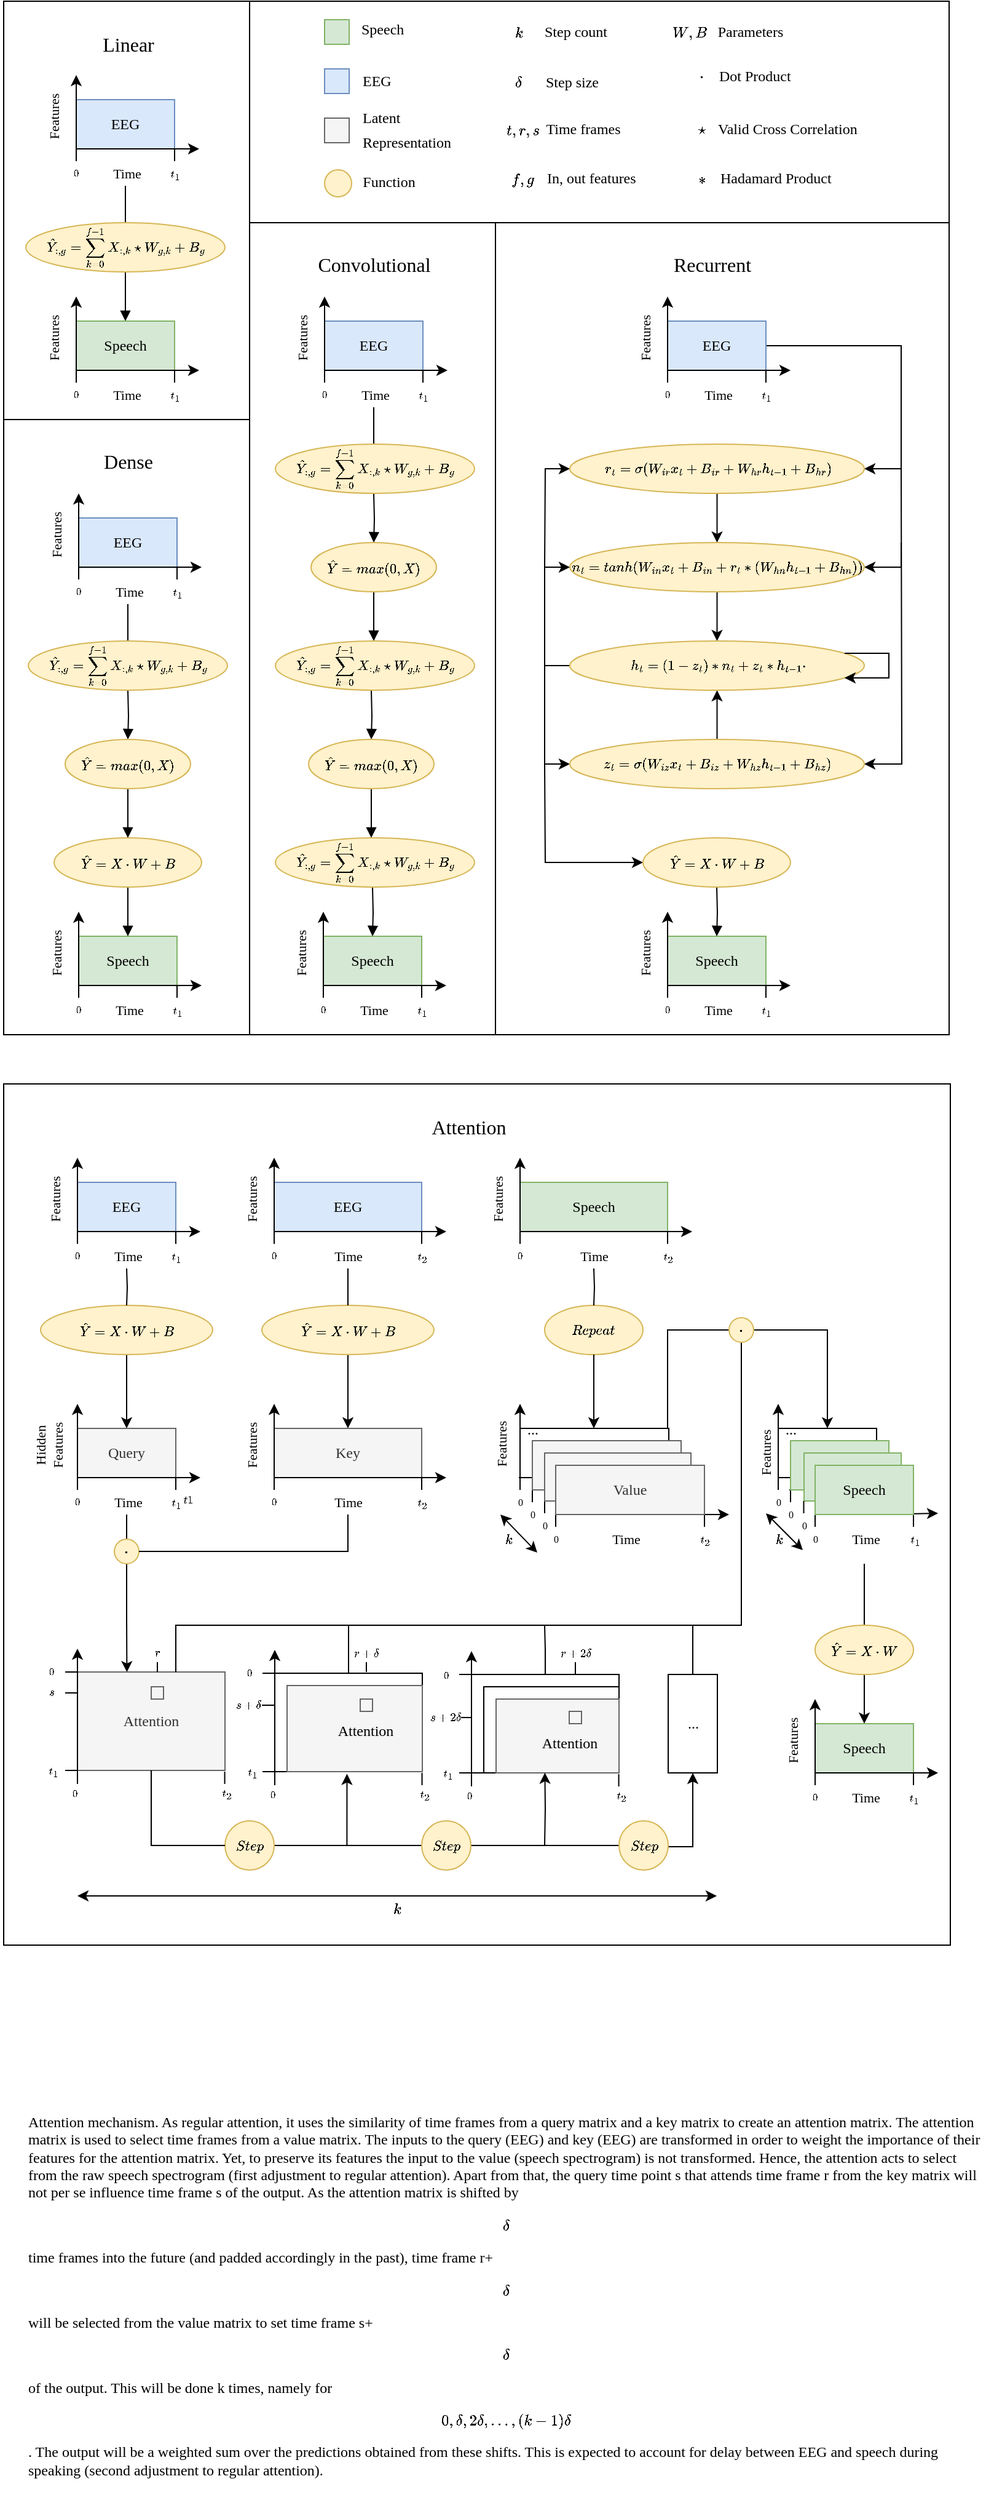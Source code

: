 <mxfile version="20.3.0" type="device"><diagram id="3E9D5Qc_rvLhLw5qt3-7" name="Page-1"><mxGraphModel dx="1718" dy="2436" grid="1" gridSize="10" guides="1" tooltips="1" connect="1" arrows="1" fold="1" page="1" pageScale="1" pageWidth="827" pageHeight="1169" math="1" shadow="0"><root><mxCell id="0"/><mxCell id="1" parent="0"/><mxCell id="XS9HBrx9ElSxtpRzXaxT-52" value="" style="group" parent="1" vertex="1" connectable="0"><mxGeometry x="420" y="-720" width="369" height="660" as="geometry"/></mxCell><mxCell id="XS9HBrx9ElSxtpRzXaxT-53" value="" style="rounded=0;whiteSpace=wrap;html=1;fontFamily=Times New Roman;fontSize=16;fillColor=none;" parent="XS9HBrx9ElSxtpRzXaxT-52" vertex="1"><mxGeometry width="369" height="660" as="geometry"/></mxCell><mxCell id="XS9HBrx9ElSxtpRzXaxT-54" value="Recurrent" style="text;html=1;align=center;verticalAlign=middle;resizable=0;points=[];autosize=1;strokeColor=none;fillColor=none;fontFamily=Times New Roman;fontSize=16;" parent="XS9HBrx9ElSxtpRzXaxT-52" vertex="1"><mxGeometry x="130.645" y="18.824" width="90" height="30" as="geometry"/></mxCell><mxCell id="XS9HBrx9ElSxtpRzXaxT-46" value="" style="group" parent="1" vertex="1" connectable="0"><mxGeometry x="20" y="-560" width="200" height="500" as="geometry"/></mxCell><mxCell id="XS9HBrx9ElSxtpRzXaxT-47" value="" style="rounded=0;whiteSpace=wrap;html=1;fontFamily=Times New Roman;fontSize=16;fillColor=none;" parent="XS9HBrx9ElSxtpRzXaxT-46" vertex="1"><mxGeometry width="200" height="500" as="geometry"/></mxCell><mxCell id="XS9HBrx9ElSxtpRzXaxT-48" value="Dense" style="text;html=1;align=center;verticalAlign=middle;resizable=0;points=[];autosize=1;strokeColor=none;fillColor=none;fontFamily=Times New Roman;fontSize=16;" parent="XS9HBrx9ElSxtpRzXaxT-46" vertex="1"><mxGeometry x="71" y="19.412" width="60" height="30" as="geometry"/></mxCell><mxCell id="XS9HBrx9ElSxtpRzXaxT-49" value="" style="group" parent="1" vertex="1" connectable="0"><mxGeometry x="220" y="-720" width="200" height="660" as="geometry"/></mxCell><mxCell id="XS9HBrx9ElSxtpRzXaxT-50" value="" style="rounded=0;whiteSpace=wrap;html=1;fontFamily=Times New Roman;fontSize=16;fillColor=none;" parent="XS9HBrx9ElSxtpRzXaxT-49" vertex="1"><mxGeometry width="200" height="660" as="geometry"/></mxCell><mxCell id="XS9HBrx9ElSxtpRzXaxT-51" value="Convolutional" style="text;html=1;align=center;verticalAlign=middle;resizable=0;points=[];autosize=1;strokeColor=none;fillColor=none;fontFamily=Times New Roman;fontSize=16;" parent="XS9HBrx9ElSxtpRzXaxT-49" vertex="1"><mxGeometry x="41" y="18.824" width="120" height="30" as="geometry"/></mxCell><mxCell id="XS9HBrx9ElSxtpRzXaxT-55" value="" style="group" parent="1" vertex="1" connectable="0"><mxGeometry x="20" y="-20" width="770" height="700" as="geometry"/></mxCell><mxCell id="XS9HBrx9ElSxtpRzXaxT-56" value="" style="rounded=0;whiteSpace=wrap;html=1;fontFamily=Times New Roman;fontSize=16;fillColor=none;" parent="XS9HBrx9ElSxtpRzXaxT-55" vertex="1"><mxGeometry width="770" height="700" as="geometry"/></mxCell><mxCell id="XS9HBrx9ElSxtpRzXaxT-57" value="Attention" style="text;html=1;align=center;verticalAlign=middle;resizable=0;points=[];autosize=1;strokeColor=none;fillColor=none;fontFamily=Times New Roman;fontSize=16;" parent="XS9HBrx9ElSxtpRzXaxT-55" vertex="1"><mxGeometry x="337.62" y="19.964" width="80" height="30" as="geometry"/></mxCell><mxCell id="XS9HBrx9ElSxtpRzXaxT-45" value="" style="group" parent="1" vertex="1" connectable="0"><mxGeometry x="20" y="-900" width="200" height="340" as="geometry"/></mxCell><mxCell id="XS9HBrx9ElSxtpRzXaxT-44" value="" style="rounded=0;whiteSpace=wrap;html=1;fontFamily=Times New Roman;fontSize=16;fillColor=none;" parent="XS9HBrx9ElSxtpRzXaxT-45" vertex="1"><mxGeometry width="200" height="340" as="geometry"/></mxCell><mxCell id="XS9HBrx9ElSxtpRzXaxT-43" value="Linear" style="text;html=1;align=center;verticalAlign=middle;resizable=0;points=[];autosize=1;strokeColor=none;fillColor=none;fontFamily=Times New Roman;fontSize=16;" parent="XS9HBrx9ElSxtpRzXaxT-45" vertex="1"><mxGeometry x="66" y="20" width="70" height="30" as="geometry"/></mxCell><mxCell id="NLSq1GQeTYDhCkSnzR8M-14" value="" style="endArrow=classic;html=1;rounded=0;edgeStyle=orthogonalEdgeStyle;startArrow=none;fontFamily=Times New Roman;" parent="1" source="NLSq1GQeTYDhCkSnzR8M-46" edge="1"><mxGeometry width="50" height="50" relative="1" as="geometry"><mxPoint x="120" y="180" as="sourcePoint"/><mxPoint x="120" y="260" as="targetPoint"/></mxGeometry></mxCell><mxCell id="NLSq1GQeTYDhCkSnzR8M-28" value="" style="endArrow=classic;html=1;rounded=0;edgeStyle=orthogonalEdgeStyle;startArrow=none;entryX=0.335;entryY=0.001;entryDx=0;entryDy=0;entryPerimeter=0;fontFamily=Times New Roman;" parent="1" source="NLSq1GQeTYDhCkSnzR8M-48" target="NLSq1GQeTYDhCkSnzR8M-442" edge="1"><mxGeometry width="50" height="50" relative="1" as="geometry"><mxPoint x="159.81" y="340" as="sourcePoint"/><mxPoint x="279.96" y="419.405" as="targetPoint"/><Array as="points"/></mxGeometry></mxCell><mxCell id="NLSq1GQeTYDhCkSnzR8M-15" value="" style="endArrow=classic;html=1;rounded=0;edgeStyle=orthogonalEdgeStyle;startArrow=none;fontFamily=Times New Roman;" parent="1" source="NLSq1GQeTYDhCkSnzR8M-44" edge="1"><mxGeometry width="50" height="50" relative="1" as="geometry"><mxPoint x="279.81" y="180" as="sourcePoint"/><mxPoint x="300" y="260" as="targetPoint"/><Array as="points"><mxPoint x="300" y="260"/></Array></mxGeometry></mxCell><mxCell id="NLSq1GQeTYDhCkSnzR8M-44" value="&lt;span style=&quot;color: rgb(0, 0, 0); font-size: 11px;&quot;&gt;$$\hat{Y}=X \cdot W + B$$&lt;/span&gt;" style="ellipse;whiteSpace=wrap;html=1;strokeColor=#d6b656;fillColor=#fff2cc;fontFamily=Times New Roman;" parent="1" vertex="1"><mxGeometry x="230" y="160" width="140" height="40" as="geometry"/></mxCell><mxCell id="NLSq1GQeTYDhCkSnzR8M-46" value="&lt;span style=&quot;color: rgb(0, 0, 0); font-size: 11px;&quot;&gt;$$\hat{Y}=X \cdot W + B$$&lt;/span&gt;" style="ellipse;whiteSpace=wrap;html=1;strokeColor=#d6b656;fillColor=#fff2cc;fontFamily=Times New Roman;" parent="1" vertex="1"><mxGeometry x="50" y="160" width="140" height="40" as="geometry"/></mxCell><mxCell id="NLSq1GQeTYDhCkSnzR8M-47" value="" style="endArrow=none;html=1;rounded=0;edgeStyle=orthogonalEdgeStyle;fontFamily=Times New Roman;" parent="1" target="NLSq1GQeTYDhCkSnzR8M-46" edge="1"><mxGeometry width="50" height="50" relative="1" as="geometry"><mxPoint x="120" y="130" as="sourcePoint"/><mxPoint x="120.0" y="220" as="targetPoint"/></mxGeometry></mxCell><mxCell id="NLSq1GQeTYDhCkSnzR8M-581" style="edgeStyle=orthogonalEdgeStyle;rounded=0;orthogonalLoop=1;jettySize=auto;html=1;labelBackgroundColor=none;strokeColor=default;fontSize=12;fontColor=#000000;endArrow=none;endFill=0;fontFamily=Times New Roman;" parent="1" source="NLSq1GQeTYDhCkSnzR8M-48" edge="1"><mxGeometry relative="1" as="geometry"><mxPoint x="120.0" y="330.0" as="targetPoint"/></mxGeometry></mxCell><mxCell id="NLSq1GQeTYDhCkSnzR8M-48" value="&lt;font color=&quot;#000000&quot;&gt;$$\cdot$$&lt;/font&gt;" style="ellipse;whiteSpace=wrap;html=1;aspect=fixed;strokeColor=#d6b656;fillColor=#fff2cc;fontFamily=Times New Roman;" parent="1" vertex="1"><mxGeometry x="110" y="350" width="20" height="20" as="geometry"/></mxCell><mxCell id="NLSq1GQeTYDhCkSnzR8M-176" style="edgeStyle=orthogonalEdgeStyle;rounded=0;orthogonalLoop=1;jettySize=auto;html=1;entryX=1;entryY=0.5;entryDx=0;entryDy=0;labelBackgroundColor=none;strokeColor=default;fontColor=#000000;endArrow=none;endFill=0;fontFamily=Times New Roman;" parent="1" target="NLSq1GQeTYDhCkSnzR8M-48" edge="1"><mxGeometry relative="1" as="geometry"><mxPoint x="300" y="330" as="sourcePoint"/><Array as="points"><mxPoint x="300" y="360"/><mxPoint x="130" y="360"/></Array></mxGeometry></mxCell><mxCell id="NLSq1GQeTYDhCkSnzR8M-185" value="$$_{t1}$$" style="text;html=1;align=center;verticalAlign=middle;resizable=0;points=[];autosize=1;strokeColor=none;fillColor=none;fontColor=#000000;fontFamily=Times New Roman;" parent="1" vertex="1"><mxGeometry x="135" y="300" width="70" height="30" as="geometry"/></mxCell><mxCell id="NLSq1GQeTYDhCkSnzR8M-193" value="Attention mechanism. As regular attention, it uses the similarity of time frames from a query matrix and a key matrix to create an attention matrix. The attention matrix is used to select time frames from a value matrix. The inputs to the query (EEG) and key (EEG) are transformed in order to weight the importance of their features for the attention matrix. Yet,&amp;nbsp;to preserve its features&amp;nbsp;the input to the value (speech spectrogram) is not transformed. Hence, the attention acts to select from the raw speech spectrogram (first adjustment to regular attention). Apart from that, the query time point s that attends time frame r from the key matrix will not per se influence time frame s of the output. As the attention matrix is shifted by $$\delta$$ time frames into the future (and padded accordingly in the past), time frame r+$$\delta$$ will be selected from the value matrix to set time frame s+$$\delta$$ of the output. This will be done k times, namely for $$0, \delta, 2\delta,...,(k-1)\delta$$. The output will be a weighted sum over the predictions obtained from these shifts. This is expected to account for delay between EEG and speech during speaking (second adjustment to regular attention)." style="rounded=0;strokeColor=none;fontColor=#000000;fontFamily=Times New Roman;align=left;html=1;whiteSpace=wrap;" parent="1" vertex="1"><mxGeometry x="38" y="800" width="780" height="330" as="geometry"/></mxCell><mxCell id="NLSq1GQeTYDhCkSnzR8M-422" value="" style="group;fontFamily=Times New Roman;" parent="1" vertex="1" connectable="0"><mxGeometry x="337.5" y="441" width="219" height="128" as="geometry"/></mxCell><mxCell id="NLSq1GQeTYDhCkSnzR8M-382" value="$$t_{2}$$" style="text;html=1;align=center;verticalAlign=middle;resizable=0;points=[];autosize=1;strokeColor=none;fillColor=none;fontColor=#000000;rotation=0;fontSize=8;fontFamily=Times New Roman;" parent="NLSq1GQeTYDhCkSnzR8M-422" vertex="1"><mxGeometry x="154" y="107" width="60" height="20" as="geometry"/></mxCell><mxCell id="NLSq1GQeTYDhCkSnzR8M-409" value="$$0$$" style="text;html=1;align=center;verticalAlign=middle;resizable=0;points=[];autosize=1;strokeColor=none;fillColor=none;fontSize=8;fontColor=#000000;fontFamily=Times New Roman;" parent="NLSq1GQeTYDhCkSnzR8M-422" vertex="1"><mxGeometry x="41" y="108" width="40" height="20" as="geometry"/></mxCell><mxCell id="NLSq1GQeTYDhCkSnzR8M-386" value="" style="group;container=0;fontFamily=Times New Roman;" parent="NLSq1GQeTYDhCkSnzR8M-422" vertex="1" connectable="0"><mxGeometry x="56" y="64" width="80" height="40" as="geometry"/></mxCell><mxCell id="NLSq1GQeTYDhCkSnzR8M-388" value="" style="endArrow=none;html=1;rounded=0;endFill=0;fontFamily=Times New Roman;" parent="NLSq1GQeTYDhCkSnzR8M-422" edge="1"><mxGeometry x="1" y="20" width="50" height="50" relative="1" as="geometry"><mxPoint x="53" y="99" as="sourcePoint"/><mxPoint x="183" y="99" as="targetPoint"/><mxPoint x="20" y="20" as="offset"/><Array as="points"><mxPoint x="113" y="99"/></Array></mxGeometry></mxCell><mxCell id="NLSq1GQeTYDhCkSnzR8M-392" value="" style="rounded=0;whiteSpace=wrap;html=1;gradientDirection=west;fontFamily=Times New Roman;" parent="NLSq1GQeTYDhCkSnzR8M-422" vertex="1"><mxGeometry x="63" y="19" width="120" height="80" as="geometry"/></mxCell><mxCell id="NLSq1GQeTYDhCkSnzR8M-390" value="" style="endArrow=classic;html=1;rounded=0;horizontal=0;verticalAlign=middle;fontFamily=Times New Roman;" parent="NLSq1GQeTYDhCkSnzR8M-422" edge="1"><mxGeometry y="10" width="50" height="50" relative="1" as="geometry"><mxPoint x="63" y="110" as="sourcePoint"/><mxPoint x="63" as="targetPoint"/><mxPoint as="offset"/></mxGeometry></mxCell><mxCell id="NLSq1GQeTYDhCkSnzR8M-402" value="" style="endArrow=none;html=1;rounded=0;labelBackgroundColor=none;strokeColor=default;fontSize=8;fontColor=#000000;fontFamily=Times New Roman;" parent="NLSq1GQeTYDhCkSnzR8M-422" edge="1"><mxGeometry width="50" height="50" relative="1" as="geometry"><mxPoint x="53" y="19" as="sourcePoint"/><mxPoint x="63" y="19" as="targetPoint"/></mxGeometry></mxCell><mxCell id="NLSq1GQeTYDhCkSnzR8M-416" value="" style="rounded=0;whiteSpace=wrap;html=1;gradientDirection=west;fontFamily=Times New Roman;" parent="NLSq1GQeTYDhCkSnzR8M-422" vertex="1"><mxGeometry x="73" y="29" width="110" height="70" as="geometry"/></mxCell><mxCell id="NLSq1GQeTYDhCkSnzR8M-387" value="" style="rounded=0;whiteSpace=wrap;html=1;strokeColor=#666666;fillColor=#f5f5f5;fontColor=#333333;fontFamily=Times New Roman;" parent="NLSq1GQeTYDhCkSnzR8M-422" vertex="1"><mxGeometry x="83" y="39" width="100" height="60" as="geometry"/></mxCell><mxCell id="NLSq1GQeTYDhCkSnzR8M-417" value="" style="endArrow=none;html=1;rounded=0;labelBackgroundColor=none;strokeColor=default;fontSize=8;fontColor=#000000;fontFamily=Times New Roman;" parent="NLSq1GQeTYDhCkSnzR8M-422" edge="1"><mxGeometry width="50" height="50" relative="1" as="geometry"><mxPoint x="182.78" y="110" as="sourcePoint"/><mxPoint x="182.78" y="100" as="targetPoint"/></mxGeometry></mxCell><mxCell id="NLSq1GQeTYDhCkSnzR8M-418" value="$$t_1$$" style="text;html=1;align=center;verticalAlign=middle;resizable=0;points=[];autosize=1;strokeColor=none;fillColor=none;fontSize=8;fontColor=#000000;fontFamily=Times New Roman;" parent="NLSq1GQeTYDhCkSnzR8M-422" vertex="1"><mxGeometry x="18" y="89" width="50" height="20" as="geometry"/></mxCell><mxCell id="NLSq1GQeTYDhCkSnzR8M-419" value="$$0$$" style="text;html=1;align=center;verticalAlign=middle;resizable=0;points=[];autosize=1;strokeColor=none;fillColor=none;fontColor=#000000;rotation=0;fontSize=8;fontFamily=Times New Roman;" parent="NLSq1GQeTYDhCkSnzR8M-422" vertex="1"><mxGeometry x="22" y="10" width="40" height="20" as="geometry"/></mxCell><mxCell id="NLSq1GQeTYDhCkSnzR8M-420" value="&lt;font style=&quot;font-size: 12px;&quot;&gt;Attention&lt;/font&gt;" style="text;html=1;align=center;verticalAlign=middle;resizable=0;points=[];autosize=1;strokeColor=none;fillColor=none;fontSize=8;fontColor=#000000;fontFamily=Times New Roman;" parent="NLSq1GQeTYDhCkSnzR8M-422" vertex="1"><mxGeometry x="107" y="60" width="70" height="30" as="geometry"/></mxCell><mxCell id="NLSq1GQeTYDhCkSnzR8M-423" value="" style="group;fontFamily=Times New Roman;" parent="1" vertex="1" connectable="0"><mxGeometry x="177.5" y="440" width="219" height="128" as="geometry"/></mxCell><mxCell id="NLSq1GQeTYDhCkSnzR8M-424" value="$$t_{2}$$" style="text;html=1;align=center;verticalAlign=middle;resizable=0;points=[];autosize=1;strokeColor=none;fillColor=none;fontColor=#000000;rotation=0;fontSize=8;fontFamily=Times New Roman;" parent="NLSq1GQeTYDhCkSnzR8M-423" vertex="1"><mxGeometry x="154" y="107" width="60" height="20" as="geometry"/></mxCell><mxCell id="NLSq1GQeTYDhCkSnzR8M-425" value="$$0$$" style="text;html=1;align=center;verticalAlign=middle;resizable=0;points=[];autosize=1;strokeColor=none;fillColor=none;fontSize=8;fontColor=#000000;fontFamily=Times New Roman;" parent="NLSq1GQeTYDhCkSnzR8M-423" vertex="1"><mxGeometry x="41" y="108" width="40" height="20" as="geometry"/></mxCell><mxCell id="NLSq1GQeTYDhCkSnzR8M-426" value="" style="group;container=0;fontFamily=Times New Roman;" parent="NLSq1GQeTYDhCkSnzR8M-423" vertex="1" connectable="0"><mxGeometry x="56" y="64" width="80" height="40" as="geometry"/></mxCell><mxCell id="NLSq1GQeTYDhCkSnzR8M-427" value="" style="endArrow=none;html=1;rounded=0;endFill=0;fontFamily=Times New Roman;" parent="NLSq1GQeTYDhCkSnzR8M-423" edge="1"><mxGeometry x="1" y="20" width="50" height="50" relative="1" as="geometry"><mxPoint x="53" y="99" as="sourcePoint"/><mxPoint x="183" y="99" as="targetPoint"/><mxPoint x="20" y="20" as="offset"/><Array as="points"><mxPoint x="113" y="99"/></Array></mxGeometry></mxCell><mxCell id="NLSq1GQeTYDhCkSnzR8M-428" value="" style="rounded=0;whiteSpace=wrap;html=1;gradientDirection=west;fontFamily=Times New Roman;" parent="NLSq1GQeTYDhCkSnzR8M-423" vertex="1"><mxGeometry x="63" y="19" width="120" height="80" as="geometry"/></mxCell><mxCell id="NLSq1GQeTYDhCkSnzR8M-429" value="" style="endArrow=classic;html=1;rounded=0;horizontal=0;verticalAlign=middle;fontFamily=Times New Roman;" parent="NLSq1GQeTYDhCkSnzR8M-423" edge="1"><mxGeometry y="10" width="50" height="50" relative="1" as="geometry"><mxPoint x="63" y="110" as="sourcePoint"/><mxPoint x="63" as="targetPoint"/><mxPoint as="offset"/></mxGeometry></mxCell><mxCell id="NLSq1GQeTYDhCkSnzR8M-430" value="" style="endArrow=none;html=1;rounded=0;labelBackgroundColor=none;strokeColor=default;fontSize=8;fontColor=#000000;fontFamily=Times New Roman;" parent="NLSq1GQeTYDhCkSnzR8M-423" edge="1"><mxGeometry width="50" height="50" relative="1" as="geometry"><mxPoint x="53" y="19" as="sourcePoint"/><mxPoint x="63" y="19" as="targetPoint"/></mxGeometry></mxCell><mxCell id="NLSq1GQeTYDhCkSnzR8M-431" value="" style="rounded=0;whiteSpace=wrap;html=1;strokeColor=#666666;fillColor=#f5f5f5;gradientDirection=west;fontColor=#333333;fontFamily=Times New Roman;" parent="NLSq1GQeTYDhCkSnzR8M-423" vertex="1"><mxGeometry x="73" y="29" width="110" height="70" as="geometry"/></mxCell><mxCell id="NLSq1GQeTYDhCkSnzR8M-433" value="" style="endArrow=none;html=1;rounded=0;labelBackgroundColor=none;strokeColor=default;fontSize=8;fontColor=#000000;fontFamily=Times New Roman;" parent="NLSq1GQeTYDhCkSnzR8M-423" edge="1"><mxGeometry width="50" height="50" relative="1" as="geometry"><mxPoint x="182.78" y="110" as="sourcePoint"/><mxPoint x="182.78" y="100" as="targetPoint"/></mxGeometry></mxCell><mxCell id="NLSq1GQeTYDhCkSnzR8M-434" value="$$t_1$$" style="text;html=1;align=center;verticalAlign=middle;resizable=0;points=[];autosize=1;strokeColor=none;fillColor=none;fontSize=8;fontColor=#000000;fontFamily=Times New Roman;" parent="NLSq1GQeTYDhCkSnzR8M-423" vertex="1"><mxGeometry x="19" y="89" width="50" height="20" as="geometry"/></mxCell><mxCell id="NLSq1GQeTYDhCkSnzR8M-435" value="$$0$$" style="text;html=1;align=center;verticalAlign=middle;resizable=0;points=[];autosize=1;strokeColor=none;fillColor=none;fontColor=#000000;rotation=0;fontSize=8;fontFamily=Times New Roman;" parent="NLSq1GQeTYDhCkSnzR8M-423" vertex="1"><mxGeometry x="22" y="9" width="40" height="20" as="geometry"/></mxCell><mxCell id="NLSq1GQeTYDhCkSnzR8M-436" value="&lt;font style=&quot;font-size: 12px;&quot;&gt;Attention&lt;/font&gt;" style="text;html=1;align=center;verticalAlign=middle;resizable=0;points=[];autosize=1;strokeColor=none;fillColor=none;fontSize=8;fontColor=#000000;fontFamily=Times New Roman;" parent="NLSq1GQeTYDhCkSnzR8M-423" vertex="1"><mxGeometry x="101" y="51" width="70" height="30" as="geometry"/></mxCell><mxCell id="NLSq1GQeTYDhCkSnzR8M-437" value="" style="group;fontFamily=Times New Roman;" parent="1" vertex="1" connectable="0"><mxGeometry x="17" y="439" width="219" height="128" as="geometry"/></mxCell><mxCell id="NLSq1GQeTYDhCkSnzR8M-438" value="$$t_{2}$$" style="text;html=1;align=center;verticalAlign=middle;resizable=0;points=[];autosize=1;strokeColor=none;fillColor=none;fontColor=#000000;rotation=0;fontSize=8;fontFamily=Times New Roman;" parent="NLSq1GQeTYDhCkSnzR8M-437" vertex="1"><mxGeometry x="154" y="107" width="60" height="20" as="geometry"/></mxCell><mxCell id="NLSq1GQeTYDhCkSnzR8M-439" value="$$0$$" style="text;html=1;align=center;verticalAlign=middle;resizable=0;points=[];autosize=1;strokeColor=none;fillColor=none;fontSize=8;fontColor=#000000;fontFamily=Times New Roman;" parent="NLSq1GQeTYDhCkSnzR8M-437" vertex="1"><mxGeometry x="41" y="108" width="40" height="20" as="geometry"/></mxCell><mxCell id="NLSq1GQeTYDhCkSnzR8M-440" value="" style="group;container=0;fontFamily=Times New Roman;" parent="NLSq1GQeTYDhCkSnzR8M-437" vertex="1" connectable="0"><mxGeometry x="56" y="64" width="80" height="40" as="geometry"/></mxCell><mxCell id="NLSq1GQeTYDhCkSnzR8M-441" value="" style="endArrow=none;html=1;rounded=0;endFill=0;fontFamily=Times New Roman;" parent="NLSq1GQeTYDhCkSnzR8M-437" edge="1"><mxGeometry x="1" y="20" width="50" height="50" relative="1" as="geometry"><mxPoint x="53" y="99" as="sourcePoint"/><mxPoint x="183" y="99" as="targetPoint"/><mxPoint x="20" y="20" as="offset"/><Array as="points"><mxPoint x="113" y="99"/></Array></mxGeometry></mxCell><mxCell id="NLSq1GQeTYDhCkSnzR8M-442" value="Attention" style="rounded=0;whiteSpace=wrap;html=1;strokeColor=#666666;fillColor=#f5f5f5;gradientDirection=west;fontColor=#333333;fontFamily=Times New Roman;" parent="NLSq1GQeTYDhCkSnzR8M-437" vertex="1"><mxGeometry x="63" y="19" width="120" height="80" as="geometry"/></mxCell><mxCell id="NLSq1GQeTYDhCkSnzR8M-443" value="" style="endArrow=classic;html=1;rounded=0;horizontal=0;verticalAlign=middle;fontFamily=Times New Roman;" parent="NLSq1GQeTYDhCkSnzR8M-437" edge="1"><mxGeometry y="10" width="50" height="50" relative="1" as="geometry"><mxPoint x="63" y="110" as="sourcePoint"/><mxPoint x="63" as="targetPoint"/><mxPoint as="offset"/></mxGeometry></mxCell><mxCell id="NLSq1GQeTYDhCkSnzR8M-444" value="" style="endArrow=none;html=1;rounded=0;labelBackgroundColor=none;strokeColor=default;fontSize=8;fontColor=#000000;fontFamily=Times New Roman;" parent="NLSq1GQeTYDhCkSnzR8M-437" edge="1"><mxGeometry width="50" height="50" relative="1" as="geometry"><mxPoint x="53" y="19" as="sourcePoint"/><mxPoint x="63" y="19" as="targetPoint"/></mxGeometry></mxCell><mxCell id="NLSq1GQeTYDhCkSnzR8M-446" value="" style="endArrow=none;html=1;rounded=0;labelBackgroundColor=none;strokeColor=default;fontSize=8;fontColor=#000000;fontFamily=Times New Roman;" parent="NLSq1GQeTYDhCkSnzR8M-437" edge="1"><mxGeometry width="50" height="50" relative="1" as="geometry"><mxPoint x="182.78" y="110" as="sourcePoint"/><mxPoint x="182.78" y="100" as="targetPoint"/></mxGeometry></mxCell><mxCell id="NLSq1GQeTYDhCkSnzR8M-447" value="$$t_1$$" style="text;html=1;align=center;verticalAlign=middle;resizable=0;points=[];autosize=1;strokeColor=none;fillColor=none;fontSize=8;fontColor=#000000;fontFamily=Times New Roman;" parent="NLSq1GQeTYDhCkSnzR8M-437" vertex="1"><mxGeometry x="18" y="89" width="50" height="20" as="geometry"/></mxCell><mxCell id="NLSq1GQeTYDhCkSnzR8M-448" value="$$0$$" style="text;html=1;align=center;verticalAlign=middle;resizable=0;points=[];autosize=1;strokeColor=none;fillColor=none;fontColor=#000000;rotation=0;fontSize=8;fontFamily=Times New Roman;" parent="NLSq1GQeTYDhCkSnzR8M-437" vertex="1"><mxGeometry x="22" y="9" width="40" height="20" as="geometry"/></mxCell><mxCell id="L63COiOJi_T6flYPW5RC-8" value="$$r$$" style="endArrow=none;html=1;rounded=0;fontSize=8;labelBackgroundColor=none;" parent="NLSq1GQeTYDhCkSnzR8M-437" edge="1"><mxGeometry x="-1" y="-7" width="50" height="50" relative="1" as="geometry"><mxPoint x="128" y="11" as="sourcePoint"/><mxPoint x="128" y="19" as="targetPoint"/><mxPoint x="7" y="-7" as="offset"/></mxGeometry></mxCell><mxCell id="NLSq1GQeTYDhCkSnzR8M-454" value="" style="group;fontFamily=Times New Roman;" parent="1" vertex="1" connectable="0"><mxGeometry x="440" y="40" width="150" height="90" as="geometry"/></mxCell><mxCell id="NLSq1GQeTYDhCkSnzR8M-101" value="$${t_2}$$" style="text;html=1;align=center;verticalAlign=middle;resizable=0;points=[];autosize=1;strokeColor=none;fillColor=none;fontColor=#000000;fontSize=8;fontFamily=Times New Roman;" parent="NLSq1GQeTYDhCkSnzR8M-454" vertex="1"><mxGeometry x="90" y="70" width="60" height="20" as="geometry"/></mxCell><mxCell id="NLSq1GQeTYDhCkSnzR8M-102" value="" style="group;container=0;fontFamily=Times New Roman;" parent="NLSq1GQeTYDhCkSnzR8M-454" vertex="1" connectable="0"><mxGeometry x="1" y="20" width="80" height="40" as="geometry"/></mxCell><mxCell id="NLSq1GQeTYDhCkSnzR8M-103" value="Speech" style="rounded=0;whiteSpace=wrap;html=1;strokeColor=#82b366;fillColor=#d5e8d4;fontFamily=Times New Roman;" parent="NLSq1GQeTYDhCkSnzR8M-454" vertex="1"><mxGeometry y="20" width="120" height="40" as="geometry"/></mxCell><mxCell id="NLSq1GQeTYDhCkSnzR8M-104" value="Features" style="endArrow=classic;html=1;rounded=0;horizontal=0;verticalAlign=middle;fontFamily=Times New Roman;" parent="NLSq1GQeTYDhCkSnzR8M-454" edge="1"><mxGeometry x="-0.133" y="18" width="50" height="50" relative="1" as="geometry"><mxPoint y="60" as="sourcePoint"/><mxPoint as="targetPoint"/><mxPoint as="offset"/></mxGeometry></mxCell><mxCell id="NLSq1GQeTYDhCkSnzR8M-105" value="Time" style="endArrow=classic;html=1;rounded=0;fontFamily=Times New Roman;" parent="NLSq1GQeTYDhCkSnzR8M-454" edge="1"><mxGeometry x="-0.143" y="-20" width="50" height="50" relative="1" as="geometry"><mxPoint y="60" as="sourcePoint"/><mxPoint x="140" y="60" as="targetPoint"/><mxPoint as="offset"/><Array as="points"><mxPoint x="50" y="60"/></Array></mxGeometry></mxCell><mxCell id="NLSq1GQeTYDhCkSnzR8M-245" value="$$0$$" style="endArrow=none;html=1;rounded=0;labelBackgroundColor=none;strokeColor=default;fontSize=8;fontColor=#000000;fontFamily=Times New Roman;" parent="NLSq1GQeTYDhCkSnzR8M-454" edge="1"><mxGeometry x="-1" y="-10" width="50" height="50" relative="1" as="geometry"><mxPoint y="70" as="sourcePoint"/><mxPoint y="60" as="targetPoint"/><mxPoint x="-10" y="10" as="offset"/></mxGeometry></mxCell><mxCell id="NLSq1GQeTYDhCkSnzR8M-251" value="" style="endArrow=none;html=1;rounded=0;labelBackgroundColor=none;strokeColor=default;fontSize=8;fontColor=#000000;fontFamily=Times New Roman;" parent="NLSq1GQeTYDhCkSnzR8M-454" edge="1"><mxGeometry width="50" height="50" relative="1" as="geometry"><mxPoint x="120" y="70" as="sourcePoint"/><mxPoint x="120" y="60" as="targetPoint"/></mxGeometry></mxCell><mxCell id="NLSq1GQeTYDhCkSnzR8M-471" style="edgeStyle=orthogonalEdgeStyle;rounded=0;orthogonalLoop=1;jettySize=auto;html=1;entryX=0;entryY=0.5;entryDx=0;entryDy=0;labelBackgroundColor=none;strokeColor=default;fontSize=12;fontColor=#000000;endArrow=none;endFill=0;fontFamily=Times New Roman;" parent="1" source="NLSq1GQeTYDhCkSnzR8M-467" target="NLSq1GQeTYDhCkSnzR8M-468" edge="1"><mxGeometry relative="1" as="geometry"/></mxCell><mxCell id="NLSq1GQeTYDhCkSnzR8M-473" style="edgeStyle=orthogonalEdgeStyle;rounded=0;orthogonalLoop=1;jettySize=auto;html=1;entryX=0.443;entryY=1.025;entryDx=0;entryDy=0;labelBackgroundColor=none;strokeColor=default;fontSize=12;fontColor=#000000;endArrow=classic;endFill=1;entryPerimeter=0;fontFamily=Times New Roman;" parent="1" source="NLSq1GQeTYDhCkSnzR8M-467" target="NLSq1GQeTYDhCkSnzR8M-431" edge="1"><mxGeometry relative="1" as="geometry"/></mxCell><mxCell id="NLSq1GQeTYDhCkSnzR8M-467" value="&lt;font color=&quot;#000000&quot;&gt;&lt;span style=&quot;font-size: 11px;&quot;&gt;$$Step$$&lt;/span&gt;&lt;/font&gt;" style="ellipse;whiteSpace=wrap;html=1;strokeColor=#d6b656;fillColor=#fff2cc;fontFamily=Times New Roman;" parent="1" vertex="1"><mxGeometry x="200" y="579" width="40" height="40" as="geometry"/></mxCell><mxCell id="NLSq1GQeTYDhCkSnzR8M-472" style="edgeStyle=orthogonalEdgeStyle;rounded=0;orthogonalLoop=1;jettySize=auto;html=1;labelBackgroundColor=none;strokeColor=default;fontSize=12;fontColor=#000000;endArrow=classic;endFill=1;startArrow=none;entryX=0.397;entryY=0.997;entryDx=0;entryDy=0;entryPerimeter=0;fontFamily=Times New Roman;" parent="1" target="NLSq1GQeTYDhCkSnzR8M-387" edge="1"><mxGeometry relative="1" as="geometry"><mxPoint x="530" y="620" as="targetPoint"/><Array as="points"/><mxPoint x="460" y="599" as="sourcePoint"/></mxGeometry></mxCell><mxCell id="NLSq1GQeTYDhCkSnzR8M-507" style="edgeStyle=orthogonalEdgeStyle;rounded=0;orthogonalLoop=1;jettySize=auto;html=1;labelBackgroundColor=none;strokeColor=default;fontSize=12;fontColor=#000000;endArrow=none;endFill=0;entryX=0;entryY=0.5;entryDx=0;entryDy=0;fontFamily=Times New Roman;" parent="1" source="NLSq1GQeTYDhCkSnzR8M-468" target="NLSq1GQeTYDhCkSnzR8M-503" edge="1"><mxGeometry relative="1" as="geometry"><mxPoint x="440" y="419" as="targetPoint"/></mxGeometry></mxCell><mxCell id="NLSq1GQeTYDhCkSnzR8M-468" value="&lt;font color=&quot;#000000&quot;&gt;&lt;span style=&quot;font-size: 11px;&quot;&gt;$$Step$$&lt;/span&gt;&lt;/font&gt;" style="ellipse;whiteSpace=wrap;html=1;strokeColor=#d6b656;fillColor=#fff2cc;fontFamily=Times New Roman;" parent="1" vertex="1"><mxGeometry x="360" y="579" width="40" height="40" as="geometry"/></mxCell><mxCell id="NLSq1GQeTYDhCkSnzR8M-470" value="" style="endArrow=none;html=1;rounded=0;labelBackgroundColor=none;strokeColor=default;fontSize=12;fontColor=#000000;edgeStyle=orthogonalEdgeStyle;entryX=0;entryY=0.5;entryDx=0;entryDy=0;endFill=0;fontFamily=Times New Roman;" parent="1" source="NLSq1GQeTYDhCkSnzR8M-442" target="NLSq1GQeTYDhCkSnzR8M-467" edge="1"><mxGeometry width="50" height="50" relative="1" as="geometry"><mxPoint x="160" y="430" as="sourcePoint"/><mxPoint x="190" y="410" as="targetPoint"/></mxGeometry></mxCell><mxCell id="NLSq1GQeTYDhCkSnzR8M-482" value="" style="group;fontFamily=Times New Roman;" parent="1" vertex="1" connectable="0"><mxGeometry x="240" y="40" width="150" height="90" as="geometry"/></mxCell><mxCell id="NLSq1GQeTYDhCkSnzR8M-483" value="$${t_2}$$" style="text;html=1;align=center;verticalAlign=middle;resizable=0;points=[];autosize=1;strokeColor=none;fillColor=none;fontColor=#000000;fontSize=8;fontFamily=Times New Roman;" parent="NLSq1GQeTYDhCkSnzR8M-482" vertex="1"><mxGeometry x="90" y="70" width="60" height="20" as="geometry"/></mxCell><mxCell id="NLSq1GQeTYDhCkSnzR8M-484" value="" style="group;container=0;fontFamily=Times New Roman;" parent="NLSq1GQeTYDhCkSnzR8M-482" vertex="1" connectable="0"><mxGeometry x="1" y="20" width="80" height="40" as="geometry"/></mxCell><mxCell id="NLSq1GQeTYDhCkSnzR8M-485" value="EEG" style="rounded=0;whiteSpace=wrap;html=1;strokeColor=#6c8ebf;fillColor=#dae8fc;fontFamily=Times New Roman;" parent="NLSq1GQeTYDhCkSnzR8M-482" vertex="1"><mxGeometry y="20" width="120" height="40" as="geometry"/></mxCell><mxCell id="NLSq1GQeTYDhCkSnzR8M-486" value="Features" style="endArrow=classic;html=1;rounded=0;horizontal=0;verticalAlign=middle;fontFamily=Times New Roman;" parent="NLSq1GQeTYDhCkSnzR8M-482" edge="1"><mxGeometry x="-0.133" y="18" width="50" height="50" relative="1" as="geometry"><mxPoint y="60" as="sourcePoint"/><mxPoint as="targetPoint"/><mxPoint as="offset"/></mxGeometry></mxCell><mxCell id="NLSq1GQeTYDhCkSnzR8M-487" value="Time" style="endArrow=classic;html=1;rounded=0;fontFamily=Times New Roman;" parent="NLSq1GQeTYDhCkSnzR8M-482" edge="1"><mxGeometry x="-0.143" y="-20" width="50" height="50" relative="1" as="geometry"><mxPoint y="60" as="sourcePoint"/><mxPoint x="140" y="60" as="targetPoint"/><mxPoint as="offset"/><Array as="points"><mxPoint x="50" y="60"/></Array></mxGeometry></mxCell><mxCell id="NLSq1GQeTYDhCkSnzR8M-488" value="$$0$$" style="endArrow=none;html=1;rounded=0;labelBackgroundColor=none;strokeColor=default;fontSize=8;fontColor=#000000;fontFamily=Times New Roman;" parent="NLSq1GQeTYDhCkSnzR8M-482" edge="1"><mxGeometry x="-1" y="-10" width="50" height="50" relative="1" as="geometry"><mxPoint y="70" as="sourcePoint"/><mxPoint y="60" as="targetPoint"/><mxPoint x="-10" y="10" as="offset"/></mxGeometry></mxCell><mxCell id="NLSq1GQeTYDhCkSnzR8M-489" value="" style="endArrow=none;html=1;rounded=0;labelBackgroundColor=none;strokeColor=default;fontSize=8;fontColor=#000000;fontFamily=Times New Roman;" parent="NLSq1GQeTYDhCkSnzR8M-482" edge="1"><mxGeometry width="50" height="50" relative="1" as="geometry"><mxPoint x="120" y="70" as="sourcePoint"/><mxPoint x="120" y="60" as="targetPoint"/></mxGeometry></mxCell><mxCell id="NLSq1GQeTYDhCkSnzR8M-498" value="&lt;span style=&quot;color: rgb(0, 0, 0); font-size: 11px;&quot;&gt;$$Repeat$$&lt;/span&gt;" style="ellipse;whiteSpace=wrap;html=1;strokeColor=#d6b656;fillColor=#fff2cc;fontFamily=Times New Roman;" parent="1" vertex="1"><mxGeometry x="460" y="160" width="80" height="40" as="geometry"/></mxCell><mxCell id="NLSq1GQeTYDhCkSnzR8M-499" value="" style="endArrow=classic;html=1;rounded=0;labelBackgroundColor=none;strokeColor=default;fontSize=12;fontColor=#000000;edgeStyle=orthogonalEdgeStyle;exitX=0.5;exitY=1;exitDx=0;exitDy=0;fontFamily=Times New Roman;" parent="1" source="NLSq1GQeTYDhCkSnzR8M-498" edge="1"><mxGeometry width="50" height="50" relative="1" as="geometry"><mxPoint x="350" y="350" as="sourcePoint"/><mxPoint x="500" y="260" as="targetPoint"/></mxGeometry></mxCell><mxCell id="NLSq1GQeTYDhCkSnzR8M-500" value="" style="endArrow=none;html=1;rounded=0;labelBackgroundColor=none;strokeColor=default;fontSize=12;fontColor=#000000;edgeStyle=orthogonalEdgeStyle;endFill=0;entryX=0.5;entryY=0;entryDx=0;entryDy=0;fontFamily=Times New Roman;" parent="1" target="NLSq1GQeTYDhCkSnzR8M-498" edge="1"><mxGeometry width="50" height="50" relative="1" as="geometry"><mxPoint x="500" y="130" as="sourcePoint"/><mxPoint x="510" y="230" as="targetPoint"/></mxGeometry></mxCell><mxCell id="NLSq1GQeTYDhCkSnzR8M-501" value="" style="endArrow=none;html=1;rounded=0;labelBackgroundColor=none;strokeColor=default;fontSize=12;fontColor=#000000;edgeStyle=orthogonalEdgeStyle;endFill=0;exitX=0.5;exitY=0;exitDx=0;exitDy=0;fontFamily=Times New Roman;" parent="1" source="NLSq1GQeTYDhCkSnzR8M-44" edge="1"><mxGeometry width="50" height="50" relative="1" as="geometry"><mxPoint x="470" y="150" as="sourcePoint"/><mxPoint x="300" y="130" as="targetPoint"/></mxGeometry></mxCell><mxCell id="NLSq1GQeTYDhCkSnzR8M-502" value="" style="group;fontFamily=Times New Roman;" parent="1" vertex="1" connectable="0"><mxGeometry x="439" y="249.0" width="170" height="111.0" as="geometry"/></mxCell><mxCell id="NLSq1GQeTYDhCkSnzR8M-348" value="" style="group;container=0;fontFamily=Times New Roman;" parent="NLSq1GQeTYDhCkSnzR8M-502" vertex="1" connectable="0"><mxGeometry x="21" y="31.0" width="80" height="40" as="geometry"/></mxCell><mxCell id="NLSq1GQeTYDhCkSnzR8M-351" value="Time" style="endArrow=classic;html=1;rounded=0;fontFamily=Times New Roman;" parent="NLSq1GQeTYDhCkSnzR8M-502" edge="1"><mxGeometry x="-0.192" y="-20" width="50" height="50" relative="1" as="geometry"><mxPoint x="30" y="81.0" as="sourcePoint"/><mxPoint x="171" y="81.0" as="targetPoint"/><mxPoint as="offset"/><Array as="points"><mxPoint x="80" y="81.0"/></Array></mxGeometry></mxCell><mxCell id="NLSq1GQeTYDhCkSnzR8M-352" value="0" style="endArrow=none;html=1;rounded=0;labelBackgroundColor=none;strokeColor=default;fontSize=8;fontColor=#000000;fontFamily=Times New Roman;" parent="NLSq1GQeTYDhCkSnzR8M-502" edge="1"><mxGeometry x="-1" y="-10" width="50" height="50" relative="1" as="geometry"><mxPoint x="30" y="91.0" as="sourcePoint"/><mxPoint x="30" y="81.0" as="targetPoint"/><mxPoint x="-10" y="10" as="offset"/></mxGeometry></mxCell><mxCell id="NLSq1GQeTYDhCkSnzR8M-353" value="" style="endArrow=none;html=1;rounded=0;labelBackgroundColor=none;strokeColor=default;fontSize=8;fontColor=#000000;fontFamily=Times New Roman;" parent="NLSq1GQeTYDhCkSnzR8M-502" edge="1"><mxGeometry width="50" height="50" relative="1" as="geometry"><mxPoint x="141" y="81.0" as="sourcePoint"/><mxPoint x="141" y="71.0" as="targetPoint"/></mxGeometry></mxCell><mxCell id="NLSq1GQeTYDhCkSnzR8M-338" value="" style="group;container=0;fontFamily=Times New Roman;" parent="NLSq1GQeTYDhCkSnzR8M-502" vertex="1" connectable="0"><mxGeometry x="10" y="21.0" width="80" height="40" as="geometry"/></mxCell><mxCell id="NLSq1GQeTYDhCkSnzR8M-342" value="0" style="endArrow=none;html=1;rounded=0;labelBackgroundColor=none;strokeColor=default;fontSize=8;fontColor=#000000;fontFamily=Times New Roman;" parent="NLSq1GQeTYDhCkSnzR8M-502" edge="1"><mxGeometry x="-1" y="-10" width="50" height="50" relative="1" as="geometry"><mxPoint x="11" y="71.0" as="sourcePoint"/><mxPoint x="11" y="61.0" as="targetPoint"/><mxPoint x="-10" y="10" as="offset"/></mxGeometry></mxCell><mxCell id="NLSq1GQeTYDhCkSnzR8M-343" value="" style="endArrow=none;html=1;rounded=0;labelBackgroundColor=none;strokeColor=default;fontSize=8;fontColor=#000000;fontFamily=Times New Roman;" parent="NLSq1GQeTYDhCkSnzR8M-502" edge="1"><mxGeometry width="50" height="50" relative="1" as="geometry"><mxPoint x="129" y="71.0" as="sourcePoint"/><mxPoint x="129" y="61.0" as="targetPoint"/></mxGeometry></mxCell><mxCell id="NLSq1GQeTYDhCkSnzR8M-328" value="" style="group;container=0;fontFamily=Times New Roman;" parent="NLSq1GQeTYDhCkSnzR8M-502" vertex="1" connectable="0"><mxGeometry x="1" y="11.0" width="80" height="40" as="geometry"/></mxCell><mxCell id="NLSq1GQeTYDhCkSnzR8M-330" value="Features" style="endArrow=classic;html=1;rounded=0;horizontal=0;verticalAlign=middle;fontFamily=Times New Roman;exitX=0;exitY=1;exitDx=0;exitDy=0;" parent="NLSq1GQeTYDhCkSnzR8M-502" source="NLSq1GQeTYDhCkSnzR8M-329" edge="1"><mxGeometry x="-0.1" y="15" width="50" height="50" relative="1" as="geometry"><mxPoint y="51.0" as="sourcePoint"/><mxPoint x="1" y="-9.0" as="targetPoint"/><mxPoint as="offset"/></mxGeometry></mxCell><mxCell id="NLSq1GQeTYDhCkSnzR8M-331" value="" style="endArrow=classic;html=1;rounded=0;fontFamily=Times New Roman;" parent="NLSq1GQeTYDhCkSnzR8M-502" edge="1"><mxGeometry x="1" y="20" width="50" height="50" relative="1" as="geometry"><mxPoint y="51.0" as="sourcePoint"/><mxPoint x="141" y="51.0" as="targetPoint"/><mxPoint x="20" y="20" as="offset"/><Array as="points"><mxPoint x="50" y="51.0"/></Array></mxGeometry></mxCell><mxCell id="NLSq1GQeTYDhCkSnzR8M-332" value="0" style="endArrow=none;html=1;rounded=0;labelBackgroundColor=none;strokeColor=default;fontSize=8;fontColor=#000000;fontFamily=Times New Roman;" parent="NLSq1GQeTYDhCkSnzR8M-502" edge="1"><mxGeometry x="-1" y="-10" width="50" height="50" relative="1" as="geometry"><mxPoint x="1" y="61.0" as="sourcePoint"/><mxPoint x="1" y="51.0" as="targetPoint"/><mxPoint x="-10" y="10" as="offset"/></mxGeometry></mxCell><mxCell id="NLSq1GQeTYDhCkSnzR8M-333" value="" style="endArrow=none;html=1;rounded=0;labelBackgroundColor=none;strokeColor=default;fontSize=8;fontColor=#000000;fontFamily=Times New Roman;" parent="NLSq1GQeTYDhCkSnzR8M-502" edge="1"><mxGeometry width="50" height="50" relative="1" as="geometry"><mxPoint x="120" y="61.0" as="sourcePoint"/><mxPoint x="120" y="51.0" as="targetPoint"/></mxGeometry></mxCell><mxCell id="NLSq1GQeTYDhCkSnzR8M-350" value="" style="endArrow=none;html=1;rounded=0;horizontal=0;verticalAlign=middle;endFill=0;fontFamily=Times New Roman;" parent="NLSq1GQeTYDhCkSnzR8M-502" edge="1"><mxGeometry y="10" width="50" height="50" relative="1" as="geometry"><mxPoint x="30" y="81.0" as="sourcePoint"/><mxPoint x="30" y="41.0" as="targetPoint"/><mxPoint as="offset"/></mxGeometry></mxCell><mxCell id="NLSq1GQeTYDhCkSnzR8M-545" value="$$t_2$$" style="endArrow=none;html=1;rounded=0;labelBackgroundColor=none;strokeColor=default;fontSize=8;fontColor=#000000;fontFamily=Times New Roman;" parent="NLSq1GQeTYDhCkSnzR8M-502" edge="1"><mxGeometry x="-1" y="-10" width="50" height="50" relative="1" as="geometry"><mxPoint x="151" y="91.0" as="sourcePoint"/><mxPoint x="151" y="81.0" as="targetPoint"/><mxPoint x="-10" y="10" as="offset"/></mxGeometry></mxCell><mxCell id="NLSq1GQeTYDhCkSnzR8M-546" value="0" style="endArrow=none;html=1;rounded=0;labelBackgroundColor=none;strokeColor=default;fontSize=8;fontColor=#000000;fontFamily=Times New Roman;" parent="NLSq1GQeTYDhCkSnzR8M-502" edge="1"><mxGeometry x="-1" y="-10" width="50" height="50" relative="1" as="geometry"><mxPoint x="21" y="80.0" as="sourcePoint"/><mxPoint x="21" y="70.0" as="targetPoint"/><mxPoint x="-10" y="10" as="offset"/></mxGeometry></mxCell><mxCell id="NLSq1GQeTYDhCkSnzR8M-329" value="Speech" style="rounded=0;whiteSpace=wrap;html=1;fontFamily=Times New Roman;" parent="NLSq1GQeTYDhCkSnzR8M-502" vertex="1"><mxGeometry x="1" y="11.0" width="121" height="40" as="geometry"/></mxCell><mxCell id="NLSq1GQeTYDhCkSnzR8M-339" value="Speech" style="rounded=0;whiteSpace=wrap;html=1;strokeColor=#666666;fillColor=#f5f5f5;fontColor=#333333;fontFamily=Times New Roman;" parent="NLSq1GQeTYDhCkSnzR8M-502" vertex="1"><mxGeometry x="11" y="21.0" width="121" height="40" as="geometry"/></mxCell><mxCell id="NLSq1GQeTYDhCkSnzR8M-515" value="" style="rounded=0;whiteSpace=wrap;html=1;fontSize=12;gradientDirection=east;labelPosition=center;verticalLabelPosition=middle;align=left;verticalAlign=top;fontFamily=Times New Roman;fillColor=#f5f5f5;fontColor=#333333;strokeColor=#666666;" parent="NLSq1GQeTYDhCkSnzR8M-502" vertex="1"><mxGeometry x="21" y="31" width="119" height="39" as="geometry"/></mxCell><mxCell id="NLSq1GQeTYDhCkSnzR8M-349" value="Value" style="rounded=0;whiteSpace=wrap;html=1;strokeColor=#666666;fillColor=#f5f5f5;fontColor=#333333;fontFamily=Times New Roman;" parent="NLSq1GQeTYDhCkSnzR8M-502" vertex="1"><mxGeometry x="30" y="41.0" width="121" height="40" as="geometry"/></mxCell><mxCell id="NLSq1GQeTYDhCkSnzR8M-516" value="..." style="text;html=1;align=center;verticalAlign=middle;resizable=0;points=[];autosize=1;strokeColor=none;fillColor=none;fontSize=12;fontColor=#000000;fontFamily=Times New Roman;" parent="NLSq1GQeTYDhCkSnzR8M-502" vertex="1"><mxGeometry x="-4" y="-3.0" width="30" height="30" as="geometry"/></mxCell><mxCell id="L63COiOJi_T6flYPW5RC-2" style="edgeStyle=orthogonalEdgeStyle;rounded=0;orthogonalLoop=1;jettySize=auto;html=1;endArrow=none;endFill=0;" parent="1" source="NLSq1GQeTYDhCkSnzR8M-505" edge="1"><mxGeometry relative="1" as="geometry"><mxPoint x="580.5" y="420" as="targetPoint"/></mxGeometry></mxCell><mxCell id="NLSq1GQeTYDhCkSnzR8M-505" value="..." style="rounded=0;whiteSpace=wrap;html=1;fontSize=12;gradientDirection=east;fontFamily=Times New Roman;" parent="1" vertex="1"><mxGeometry x="560.5" y="460" width="40" height="80" as="geometry"/></mxCell><mxCell id="L63COiOJi_T6flYPW5RC-1" style="edgeStyle=orthogonalEdgeStyle;rounded=0;orthogonalLoop=1;jettySize=auto;html=1;entryX=0.5;entryY=1;entryDx=0;entryDy=0;" parent="1" source="NLSq1GQeTYDhCkSnzR8M-503" target="NLSq1GQeTYDhCkSnzR8M-505" edge="1"><mxGeometry relative="1" as="geometry"><Array as="points"><mxPoint x="580" y="600"/></Array></mxGeometry></mxCell><mxCell id="NLSq1GQeTYDhCkSnzR8M-503" value="&lt;font color=&quot;#000000&quot;&gt;&lt;span style=&quot;font-size: 11px;&quot;&gt;$$Step$$&lt;/span&gt;&lt;/font&gt;" style="ellipse;whiteSpace=wrap;html=1;strokeColor=#d6b656;fillColor=#fff2cc;fontFamily=Times New Roman;" parent="1" vertex="1"><mxGeometry x="520.5" y="579" width="40" height="40" as="geometry"/></mxCell><mxCell id="NLSq1GQeTYDhCkSnzR8M-508" value="$$k$$" style="endArrow=classic;startArrow=classic;html=1;rounded=0;labelBackgroundColor=none;strokeColor=default;fontSize=12;fontColor=#000000;fontFamily=Times New Roman;" parent="1" edge="1"><mxGeometry y="-10" width="50" height="50" relative="1" as="geometry"><mxPoint x="80" y="640" as="sourcePoint"/><mxPoint x="600" y="640" as="targetPoint"/><mxPoint as="offset"/></mxGeometry></mxCell><mxCell id="NLSq1GQeTYDhCkSnzR8M-510" style="edgeStyle=orthogonalEdgeStyle;rounded=0;orthogonalLoop=1;jettySize=auto;html=1;labelBackgroundColor=none;strokeColor=default;fontSize=12;fontColor=#000000;endArrow=none;endFill=0;entryX=0.5;entryY=1;entryDx=0;entryDy=0;fontFamily=Times New Roman;" parent="1" source="NLSq1GQeTYDhCkSnzR8M-442" target="NLSq1GQeTYDhCkSnzR8M-520" edge="1"><mxGeometry relative="1" as="geometry"><mxPoint x="600" y="390" as="targetPoint"/><Array as="points"><mxPoint x="160" y="420"/><mxPoint x="620" y="420"/></Array></mxGeometry></mxCell><mxCell id="NLSq1GQeTYDhCkSnzR8M-511" style="edgeStyle=orthogonalEdgeStyle;rounded=0;orthogonalLoop=1;jettySize=auto;html=1;labelBackgroundColor=none;strokeColor=default;fontSize=12;fontColor=#000000;endArrow=none;endFill=0;fontFamily=Times New Roman;" parent="1" source="NLSq1GQeTYDhCkSnzR8M-428" edge="1"><mxGeometry relative="1" as="geometry"><mxPoint x="300.5" y="420" as="targetPoint"/></mxGeometry></mxCell><mxCell id="NLSq1GQeTYDhCkSnzR8M-512" style="edgeStyle=orthogonalEdgeStyle;rounded=0;orthogonalLoop=1;jettySize=auto;html=1;labelBackgroundColor=none;strokeColor=default;fontSize=12;fontColor=#000000;endArrow=none;endFill=0;fontFamily=Times New Roman;exitX=0.5;exitY=0;exitDx=0;exitDy=0;" parent="1" source="NLSq1GQeTYDhCkSnzR8M-392" edge="1"><mxGeometry relative="1" as="geometry"><mxPoint x="460" y="420" as="targetPoint"/><Array as="points"><mxPoint x="460" y="440"/><mxPoint x="460" y="440"/></Array></mxGeometry></mxCell><mxCell id="NLSq1GQeTYDhCkSnzR8M-549" style="edgeStyle=orthogonalEdgeStyle;rounded=0;orthogonalLoop=1;jettySize=auto;html=1;labelBackgroundColor=none;strokeColor=default;fontSize=12;fontColor=#000000;endArrow=none;endFill=0;fontFamily=Times New Roman;" parent="1" source="NLSq1GQeTYDhCkSnzR8M-518" edge="1"><mxGeometry relative="1" as="geometry"><mxPoint x="720" y="370" as="targetPoint"/></mxGeometry></mxCell><mxCell id="NLSq1GQeTYDhCkSnzR8M-559" style="edgeStyle=orthogonalEdgeStyle;rounded=0;orthogonalLoop=1;jettySize=auto;html=1;entryX=0.5;entryY=0;entryDx=0;entryDy=0;labelBackgroundColor=none;strokeColor=default;fontSize=12;fontColor=#000000;endArrow=classic;endFill=1;fontFamily=Times New Roman;" parent="1" source="NLSq1GQeTYDhCkSnzR8M-518" target="NLSq1GQeTYDhCkSnzR8M-553" edge="1"><mxGeometry relative="1" as="geometry"/></mxCell><mxCell id="NLSq1GQeTYDhCkSnzR8M-518" value="&lt;font color=&quot;#000000&quot;&gt;&lt;span style=&quot;font-size: 11px;&quot;&gt;$$\hat{Y}=X \cdot W$$&lt;/span&gt;&lt;/font&gt;" style="ellipse;whiteSpace=wrap;html=1;strokeColor=#d6b656;fillColor=#fff2cc;fontFamily=Times New Roman;" parent="1" vertex="1"><mxGeometry x="680" y="420" width="80" height="40" as="geometry"/></mxCell><mxCell id="NLSq1GQeTYDhCkSnzR8M-548" style="edgeStyle=orthogonalEdgeStyle;rounded=0;orthogonalLoop=1;jettySize=auto;html=1;labelBackgroundColor=none;strokeColor=default;fontSize=12;fontColor=#000000;endArrow=classic;endFill=1;fontFamily=Times New Roman;entryX=0.5;entryY=0;entryDx=0;entryDy=0;" parent="1" source="NLSq1GQeTYDhCkSnzR8M-520" target="NLSq1GQeTYDhCkSnzR8M-534" edge="1"><mxGeometry relative="1" as="geometry"><mxPoint x="660" y="280.0" as="targetPoint"/><Array as="points"><mxPoint x="690" y="180"/></Array></mxGeometry></mxCell><mxCell id="NLSq1GQeTYDhCkSnzR8M-521" style="edgeStyle=orthogonalEdgeStyle;rounded=0;orthogonalLoop=1;jettySize=auto;html=1;labelBackgroundColor=none;strokeColor=default;fontSize=12;fontColor=#000000;endArrow=none;endFill=0;fontFamily=Times New Roman;" parent="1" source="NLSq1GQeTYDhCkSnzR8M-520" edge="1"><mxGeometry relative="1" as="geometry"><mxPoint x="560" y="260" as="targetPoint"/><Array as="points"><mxPoint x="560" y="180"/></Array></mxGeometry></mxCell><mxCell id="NLSq1GQeTYDhCkSnzR8M-520" value="&lt;font color=&quot;#000000&quot;&gt;$$\cdot$$&lt;/font&gt;" style="ellipse;whiteSpace=wrap;html=1;aspect=fixed;strokeColor=#d6b656;fillColor=#fff2cc;fontFamily=Times New Roman;" parent="1" vertex="1"><mxGeometry x="610" y="170" width="20" height="20" as="geometry"/></mxCell><mxCell id="NLSq1GQeTYDhCkSnzR8M-570" value="" style="group;fontFamily=Times New Roman;" parent="1" vertex="1" connectable="0"><mxGeometry x="650" y="249" width="141" height="111" as="geometry"/></mxCell><mxCell id="NLSq1GQeTYDhCkSnzR8M-523" value="$$k$$" style="endArrow=classic;startArrow=classic;html=1;rounded=0;labelBackgroundColor=none;strokeColor=default;fontColor=#000000;fontFamily=Times New Roman;" parent="NLSq1GQeTYDhCkSnzR8M-570" edge="1"><mxGeometry x="0.033" y="-8" width="50" height="50" relative="1" as="geometry"><mxPoint x="-10" y="80" as="sourcePoint"/><mxPoint x="20" y="110" as="targetPoint"/><mxPoint as="offset"/></mxGeometry></mxCell><mxCell id="NLSq1GQeTYDhCkSnzR8M-524" value="$${t_1}$$" style="text;html=1;align=center;verticalAlign=middle;resizable=0;points=[];autosize=1;strokeColor=none;fillColor=none;fontColor=#000000;fontSize=8;fontFamily=Times New Roman;" parent="NLSq1GQeTYDhCkSnzR8M-570" vertex="1"><mxGeometry x="81" y="91" width="60" height="20" as="geometry"/></mxCell><mxCell id="NLSq1GQeTYDhCkSnzR8M-525" value="" style="group;container=0;fontFamily=Times New Roman;" parent="NLSq1GQeTYDhCkSnzR8M-570" vertex="1" connectable="0"><mxGeometry x="21" y="31" width="80" height="40" as="geometry"/></mxCell><mxCell id="NLSq1GQeTYDhCkSnzR8M-526" value="Time" style="endArrow=classic;html=1;rounded=0;fontFamily=Times New Roman;" parent="NLSq1GQeTYDhCkSnzR8M-570" edge="1"><mxGeometry x="-0.192" y="-20" width="50" height="50" relative="1" as="geometry"><mxPoint x="30" y="81" as="sourcePoint"/><mxPoint x="130" y="80" as="targetPoint"/><mxPoint as="offset"/><Array as="points"><mxPoint x="80" y="81"/></Array></mxGeometry></mxCell><mxCell id="NLSq1GQeTYDhCkSnzR8M-527" value="0" style="endArrow=none;html=1;rounded=0;labelBackgroundColor=none;strokeColor=default;fontSize=8;fontColor=#000000;fontFamily=Times New Roman;" parent="NLSq1GQeTYDhCkSnzR8M-570" edge="1"><mxGeometry x="-1" y="-10" width="50" height="50" relative="1" as="geometry"><mxPoint x="30" y="91" as="sourcePoint"/><mxPoint x="30" y="81" as="targetPoint"/><mxPoint x="-10" y="10" as="offset"/></mxGeometry></mxCell><mxCell id="NLSq1GQeTYDhCkSnzR8M-528" value="" style="endArrow=none;html=1;rounded=0;labelBackgroundColor=none;strokeColor=default;fontSize=8;fontColor=#000000;fontFamily=Times New Roman;" parent="NLSq1GQeTYDhCkSnzR8M-570" edge="1"><mxGeometry width="50" height="50" relative="1" as="geometry"><mxPoint x="110" y="91" as="sourcePoint"/><mxPoint x="110" y="81" as="targetPoint"/></mxGeometry></mxCell><mxCell id="NLSq1GQeTYDhCkSnzR8M-529" value="" style="group;container=0;fontFamily=Times New Roman;" parent="NLSq1GQeTYDhCkSnzR8M-570" vertex="1" connectable="0"><mxGeometry x="10" y="21" width="80" height="40" as="geometry"/></mxCell><mxCell id="NLSq1GQeTYDhCkSnzR8M-530" value="" style="endArrow=classic;html=1;rounded=0;entryX=0.826;entryY=0.75;entryDx=0;entryDy=0;entryPerimeter=0;fontFamily=Times New Roman;" parent="NLSq1GQeTYDhCkSnzR8M-570" target="NLSq1GQeTYDhCkSnzR8M-543" edge="1"><mxGeometry x="1" y="20" width="50" height="50" relative="1" as="geometry"><mxPoint x="9" y="61" as="sourcePoint"/><mxPoint x="150" y="61" as="targetPoint"/><mxPoint x="20" y="20" as="offset"/><Array as="points"><mxPoint x="59" y="61"/></Array></mxGeometry></mxCell><mxCell id="NLSq1GQeTYDhCkSnzR8M-531" value="0" style="endArrow=none;html=1;rounded=0;labelBackgroundColor=none;strokeColor=default;fontSize=8;fontColor=#000000;fontFamily=Times New Roman;" parent="NLSq1GQeTYDhCkSnzR8M-570" edge="1"><mxGeometry x="-1" y="-10" width="50" height="50" relative="1" as="geometry"><mxPoint x="10" y="71" as="sourcePoint"/><mxPoint x="10" y="61" as="targetPoint"/><mxPoint x="-10" y="10" as="offset"/></mxGeometry></mxCell><mxCell id="NLSq1GQeTYDhCkSnzR8M-533" value="" style="group;container=0;fontFamily=Times New Roman;" parent="NLSq1GQeTYDhCkSnzR8M-570" vertex="1" connectable="0"><mxGeometry x="1" y="11" width="80" height="40" as="geometry"/></mxCell><mxCell id="NLSq1GQeTYDhCkSnzR8M-534" value="Speech" style="rounded=0;whiteSpace=wrap;html=1;fontFamily=Times New Roman;" parent="NLSq1GQeTYDhCkSnzR8M-570" vertex="1"><mxGeometry y="11.0" width="80" height="40" as="geometry"/></mxCell><mxCell id="NLSq1GQeTYDhCkSnzR8M-535" value="Features" style="endArrow=classic;html=1;rounded=0;horizontal=0;verticalAlign=middle;fontFamily=Times New Roman;" parent="NLSq1GQeTYDhCkSnzR8M-570" edge="1"><mxGeometry x="-1" y="10" width="50" height="50" relative="1" as="geometry"><mxPoint y="31" as="sourcePoint"/><mxPoint y="-9" as="targetPoint"/><mxPoint as="offset"/></mxGeometry></mxCell><mxCell id="NLSq1GQeTYDhCkSnzR8M-536" value="" style="endArrow=classic;html=1;rounded=0;fontFamily=Times New Roman;" parent="NLSq1GQeTYDhCkSnzR8M-570" edge="1"><mxGeometry x="1" y="20" width="50" height="50" relative="1" as="geometry"><mxPoint y="51" as="sourcePoint"/><mxPoint x="100" y="50" as="targetPoint"/><mxPoint x="20" y="20" as="offset"/><Array as="points"><mxPoint x="50" y="51"/></Array></mxGeometry></mxCell><mxCell id="NLSq1GQeTYDhCkSnzR8M-537" value="0" style="endArrow=none;html=1;rounded=0;labelBackgroundColor=none;strokeColor=default;fontSize=8;fontColor=#000000;fontFamily=Times New Roman;" parent="NLSq1GQeTYDhCkSnzR8M-570" edge="1"><mxGeometry x="-1" y="-10" width="50" height="50" relative="1" as="geometry"><mxPoint y="61" as="sourcePoint"/><mxPoint y="51" as="targetPoint"/><mxPoint x="-10" y="10" as="offset"/></mxGeometry></mxCell><mxCell id="NLSq1GQeTYDhCkSnzR8M-539" value="Speech" style="rounded=0;whiteSpace=wrap;html=1;strokeColor=#82b366;fillColor=#d5e8d4;fontFamily=Times New Roman;" parent="NLSq1GQeTYDhCkSnzR8M-570" vertex="1"><mxGeometry x="10" y="21.0" width="80" height="40" as="geometry"/></mxCell><mxCell id="NLSq1GQeTYDhCkSnzR8M-540" value="" style="endArrow=none;html=1;rounded=0;horizontal=0;verticalAlign=middle;endFill=0;fontFamily=Times New Roman;" parent="NLSq1GQeTYDhCkSnzR8M-570" edge="1"><mxGeometry y="10" width="50" height="50" relative="1" as="geometry"><mxPoint x="30" y="81" as="sourcePoint"/><mxPoint x="30" y="41" as="targetPoint"/><mxPoint as="offset"/></mxGeometry></mxCell><mxCell id="NLSq1GQeTYDhCkSnzR8M-541" value="" style="rounded=0;whiteSpace=wrap;html=1;fontSize=12;gradientDirection=east;labelPosition=center;verticalLabelPosition=middle;align=left;verticalAlign=top;fontFamily=Times New Roman;fillColor=#d5e8d4;strokeColor=#82b366;" parent="NLSq1GQeTYDhCkSnzR8M-570" vertex="1"><mxGeometry x="21" y="31.0" width="79" height="39" as="geometry"/></mxCell><mxCell id="NLSq1GQeTYDhCkSnzR8M-542" value="..." style="text;html=1;align=center;verticalAlign=middle;resizable=0;points=[];autosize=1;strokeColor=none;fillColor=none;fontSize=12;fontColor=#000000;fontFamily=Times New Roman;" parent="NLSq1GQeTYDhCkSnzR8M-570" vertex="1"><mxGeometry x="-5" y="-3" width="30" height="30" as="geometry"/></mxCell><mxCell id="NLSq1GQeTYDhCkSnzR8M-543" value="Speech" style="rounded=0;whiteSpace=wrap;html=1;strokeColor=#82b366;fillColor=#d5e8d4;fontFamily=Times New Roman;" parent="NLSq1GQeTYDhCkSnzR8M-570" vertex="1"><mxGeometry x="30" y="41.0" width="80" height="40" as="geometry"/></mxCell><mxCell id="NLSq1GQeTYDhCkSnzR8M-547" value="0" style="endArrow=none;html=1;rounded=0;labelBackgroundColor=none;strokeColor=default;fontSize=8;fontColor=#000000;fontFamily=Times New Roman;" parent="NLSq1GQeTYDhCkSnzR8M-570" edge="1"><mxGeometry x="-1" y="-10" width="50" height="50" relative="1" as="geometry"><mxPoint x="20.74" y="80" as="sourcePoint"/><mxPoint x="20.74" y="70" as="targetPoint"/><mxPoint x="-10" y="10" as="offset"/></mxGeometry></mxCell><mxCell id="NLSq1GQeTYDhCkSnzR8M-571" value="" style="group;fontFamily=Times New Roman;" parent="1" vertex="1" connectable="0"><mxGeometry x="680" y="480" width="105" height="90" as="geometry"/></mxCell><mxCell id="NLSq1GQeTYDhCkSnzR8M-551" value="$$t_1$$" style="text;html=1;align=center;verticalAlign=middle;resizable=0;points=[];autosize=1;strokeColor=none;fillColor=none;fontColor=#000000;fontSize=8;fontFamily=Times New Roman;" parent="NLSq1GQeTYDhCkSnzR8M-571" vertex="1"><mxGeometry x="55" y="70" width="50" height="20" as="geometry"/></mxCell><mxCell id="NLSq1GQeTYDhCkSnzR8M-552" value="" style="group;container=0;fontFamily=Times New Roman;" parent="NLSq1GQeTYDhCkSnzR8M-571" vertex="1" connectable="0"><mxGeometry x="1" y="20" width="80" height="40" as="geometry"/></mxCell><mxCell id="NLSq1GQeTYDhCkSnzR8M-553" value="Speech" style="rounded=0;whiteSpace=wrap;html=1;strokeColor=#82b366;fillColor=#d5e8d4;fontFamily=Times New Roman;" parent="NLSq1GQeTYDhCkSnzR8M-571" vertex="1"><mxGeometry y="20" width="80" height="40" as="geometry"/></mxCell><mxCell id="NLSq1GQeTYDhCkSnzR8M-554" value="Features" style="endArrow=classic;html=1;rounded=0;horizontal=0;verticalAlign=middle;fontFamily=Times New Roman;" parent="NLSq1GQeTYDhCkSnzR8M-571" edge="1"><mxGeometry x="-0.133" y="18" width="50" height="50" relative="1" as="geometry"><mxPoint y="60" as="sourcePoint"/><mxPoint as="targetPoint"/><mxPoint as="offset"/></mxGeometry></mxCell><mxCell id="NLSq1GQeTYDhCkSnzR8M-555" value="Time" style="endArrow=classic;html=1;rounded=0;fontFamily=Times New Roman;" parent="NLSq1GQeTYDhCkSnzR8M-571" edge="1"><mxGeometry x="-0.18" y="-20" width="50" height="50" relative="1" as="geometry"><mxPoint y="60" as="sourcePoint"/><mxPoint x="100" y="60" as="targetPoint"/><mxPoint as="offset"/><Array as="points"><mxPoint x="50" y="60"/></Array></mxGeometry></mxCell><mxCell id="NLSq1GQeTYDhCkSnzR8M-556" value="$$0$$" style="endArrow=none;html=1;rounded=0;labelBackgroundColor=none;strokeColor=default;fontSize=8;fontColor=#000000;fontFamily=Times New Roman;" parent="NLSq1GQeTYDhCkSnzR8M-571" edge="1"><mxGeometry x="-1" y="-10" width="50" height="50" relative="1" as="geometry"><mxPoint y="70" as="sourcePoint"/><mxPoint y="60" as="targetPoint"/><mxPoint x="-10" y="10" as="offset"/></mxGeometry></mxCell><mxCell id="NLSq1GQeTYDhCkSnzR8M-557" value="" style="endArrow=none;html=1;rounded=0;labelBackgroundColor=none;strokeColor=default;fontSize=8;fontColor=#000000;fontFamily=Times New Roman;" parent="NLSq1GQeTYDhCkSnzR8M-571" edge="1"><mxGeometry width="50" height="50" relative="1" as="geometry"><mxPoint x="80" y="70" as="sourcePoint"/><mxPoint x="80" y="60" as="targetPoint"/></mxGeometry></mxCell><mxCell id="NLSq1GQeTYDhCkSnzR8M-572" value="" style="group;fontFamily=Times New Roman;" parent="1" vertex="1" connectable="0"><mxGeometry x="80" y="40" width="105" height="90" as="geometry"/></mxCell><mxCell id="NLSq1GQeTYDhCkSnzR8M-491" value="$$t_1$$" style="text;html=1;align=center;verticalAlign=middle;resizable=0;points=[];autosize=1;strokeColor=none;fillColor=none;fontColor=#000000;fontSize=8;fontFamily=Times New Roman;" parent="NLSq1GQeTYDhCkSnzR8M-572" vertex="1"><mxGeometry x="55" y="70" width="50" height="20" as="geometry"/></mxCell><mxCell id="NLSq1GQeTYDhCkSnzR8M-492" value="" style="group;container=0;fontFamily=Times New Roman;" parent="NLSq1GQeTYDhCkSnzR8M-572" vertex="1" connectable="0"><mxGeometry x="1" y="20" width="80" height="40" as="geometry"/></mxCell><mxCell id="NLSq1GQeTYDhCkSnzR8M-493" value="EEG" style="rounded=0;whiteSpace=wrap;html=1;strokeColor=#6c8ebf;fillColor=#dae8fc;fontFamily=Times New Roman;" parent="NLSq1GQeTYDhCkSnzR8M-572" vertex="1"><mxGeometry y="20" width="80" height="40" as="geometry"/></mxCell><mxCell id="NLSq1GQeTYDhCkSnzR8M-494" value="Features" style="endArrow=classic;html=1;rounded=0;horizontal=0;verticalAlign=middle;fontFamily=Times New Roman;" parent="NLSq1GQeTYDhCkSnzR8M-572" edge="1"><mxGeometry x="-0.133" y="18" width="50" height="50" relative="1" as="geometry"><mxPoint y="60" as="sourcePoint"/><mxPoint as="targetPoint"/><mxPoint as="offset"/></mxGeometry></mxCell><mxCell id="NLSq1GQeTYDhCkSnzR8M-495" value="Time" style="endArrow=classic;html=1;rounded=0;fontFamily=Times New Roman;" parent="NLSq1GQeTYDhCkSnzR8M-572" edge="1"><mxGeometry x="-0.18" y="-20" width="50" height="50" relative="1" as="geometry"><mxPoint y="60" as="sourcePoint"/><mxPoint x="100" y="60" as="targetPoint"/><mxPoint as="offset"/><Array as="points"><mxPoint x="50" y="60"/></Array></mxGeometry></mxCell><mxCell id="NLSq1GQeTYDhCkSnzR8M-496" value="$$0$$" style="endArrow=none;html=1;rounded=0;labelBackgroundColor=none;strokeColor=default;fontSize=8;fontColor=#000000;fontFamily=Times New Roman;" parent="NLSq1GQeTYDhCkSnzR8M-572" edge="1"><mxGeometry x="-1" y="-10" width="50" height="50" relative="1" as="geometry"><mxPoint y="70" as="sourcePoint"/><mxPoint y="60" as="targetPoint"/><mxPoint x="-10" y="10" as="offset"/></mxGeometry></mxCell><mxCell id="NLSq1GQeTYDhCkSnzR8M-497" value="" style="endArrow=none;html=1;rounded=0;labelBackgroundColor=none;strokeColor=default;fontSize=8;fontColor=#000000;fontFamily=Times New Roman;" parent="NLSq1GQeTYDhCkSnzR8M-572" edge="1"><mxGeometry width="50" height="50" relative="1" as="geometry"><mxPoint x="80" y="70" as="sourcePoint"/><mxPoint x="80" y="60" as="targetPoint"/></mxGeometry></mxCell><mxCell id="NLSq1GQeTYDhCkSnzR8M-573" value="" style="group;fontFamily=Times New Roman;" parent="1" vertex="1" connectable="0"><mxGeometry x="80" y="240" width="105" height="90" as="geometry"/></mxCell><mxCell id="NLSq1GQeTYDhCkSnzR8M-574" value="$$t_1$$" style="text;html=1;align=center;verticalAlign=middle;resizable=0;points=[];autosize=1;strokeColor=none;fillColor=none;fontColor=#000000;fontSize=8;fontFamily=Times New Roman;" parent="NLSq1GQeTYDhCkSnzR8M-573" vertex="1"><mxGeometry x="55" y="70" width="50" height="20" as="geometry"/></mxCell><mxCell id="NLSq1GQeTYDhCkSnzR8M-575" value="" style="group;container=0;fontFamily=Times New Roman;" parent="NLSq1GQeTYDhCkSnzR8M-573" vertex="1" connectable="0"><mxGeometry x="1" y="20" width="80" height="40" as="geometry"/></mxCell><mxCell id="NLSq1GQeTYDhCkSnzR8M-576" value="Query" style="rounded=0;whiteSpace=wrap;html=1;strokeColor=#666666;fillColor=#f5f5f5;fontColor=#333333;fontFamily=Times New Roman;" parent="NLSq1GQeTYDhCkSnzR8M-573" vertex="1"><mxGeometry y="20" width="80" height="40" as="geometry"/></mxCell><mxCell id="NLSq1GQeTYDhCkSnzR8M-577" value="Hidden&lt;br&gt;Features" style="endArrow=classic;html=1;rounded=0;horizontal=0;verticalAlign=middle;fontFamily=Times New Roman;" parent="NLSq1GQeTYDhCkSnzR8M-573" edge="1"><mxGeometry x="-0.133" y="23" width="50" height="50" relative="1" as="geometry"><mxPoint y="60" as="sourcePoint"/><mxPoint as="targetPoint"/><mxPoint as="offset"/></mxGeometry></mxCell><mxCell id="NLSq1GQeTYDhCkSnzR8M-578" value="Time" style="endArrow=classic;html=1;rounded=0;fontFamily=Times New Roman;" parent="NLSq1GQeTYDhCkSnzR8M-573" edge="1"><mxGeometry x="-0.18" y="-20" width="50" height="50" relative="1" as="geometry"><mxPoint y="60" as="sourcePoint"/><mxPoint x="100" y="60" as="targetPoint"/><mxPoint as="offset"/><Array as="points"><mxPoint x="50" y="60"/></Array></mxGeometry></mxCell><mxCell id="NLSq1GQeTYDhCkSnzR8M-579" value="$$0$$" style="endArrow=none;html=1;rounded=0;labelBackgroundColor=none;strokeColor=default;fontSize=8;fontColor=#000000;fontFamily=Times New Roman;" parent="NLSq1GQeTYDhCkSnzR8M-573" edge="1"><mxGeometry x="-1" y="-10" width="50" height="50" relative="1" as="geometry"><mxPoint y="70" as="sourcePoint"/><mxPoint y="60" as="targetPoint"/><mxPoint x="-10" y="10" as="offset"/></mxGeometry></mxCell><mxCell id="NLSq1GQeTYDhCkSnzR8M-580" value="" style="endArrow=none;html=1;rounded=0;labelBackgroundColor=none;strokeColor=default;fontSize=8;fontColor=#000000;fontFamily=Times New Roman;" parent="NLSq1GQeTYDhCkSnzR8M-573" edge="1"><mxGeometry width="50" height="50" relative="1" as="geometry"><mxPoint x="80" y="70" as="sourcePoint"/><mxPoint x="80" y="60" as="targetPoint"/></mxGeometry></mxCell><mxCell id="NLSq1GQeTYDhCkSnzR8M-582" value="" style="group;fontFamily=Times New Roman;" parent="1" vertex="1" connectable="0"><mxGeometry x="240" y="240" width="150" height="90" as="geometry"/></mxCell><mxCell id="NLSq1GQeTYDhCkSnzR8M-583" value="$${t_2}$$" style="text;html=1;align=center;verticalAlign=middle;resizable=0;points=[];autosize=1;strokeColor=none;fillColor=none;fontColor=#000000;fontSize=8;fontFamily=Times New Roman;" parent="NLSq1GQeTYDhCkSnzR8M-582" vertex="1"><mxGeometry x="90" y="70" width="60" height="20" as="geometry"/></mxCell><mxCell id="NLSq1GQeTYDhCkSnzR8M-584" value="" style="group;container=0;fontFamily=Times New Roman;" parent="NLSq1GQeTYDhCkSnzR8M-582" vertex="1" connectable="0"><mxGeometry x="1" y="20" width="80" height="40" as="geometry"/></mxCell><mxCell id="NLSq1GQeTYDhCkSnzR8M-585" value="Key" style="rounded=0;whiteSpace=wrap;html=1;strokeColor=#666666;fillColor=#f5f5f5;fontColor=#333333;fontFamily=Times New Roman;" parent="NLSq1GQeTYDhCkSnzR8M-582" vertex="1"><mxGeometry y="20" width="120" height="40" as="geometry"/></mxCell><mxCell id="NLSq1GQeTYDhCkSnzR8M-586" value="Features" style="endArrow=classic;html=1;rounded=0;horizontal=0;verticalAlign=middle;fontFamily=Times New Roman;" parent="NLSq1GQeTYDhCkSnzR8M-582" edge="1"><mxGeometry x="-0.133" y="18" width="50" height="50" relative="1" as="geometry"><mxPoint y="60" as="sourcePoint"/><mxPoint as="targetPoint"/><mxPoint as="offset"/></mxGeometry></mxCell><mxCell id="NLSq1GQeTYDhCkSnzR8M-587" value="Time" style="endArrow=classic;html=1;rounded=0;fontFamily=Times New Roman;" parent="NLSq1GQeTYDhCkSnzR8M-582" edge="1"><mxGeometry x="-0.143" y="-20" width="50" height="50" relative="1" as="geometry"><mxPoint y="60" as="sourcePoint"/><mxPoint x="140" y="60" as="targetPoint"/><mxPoint as="offset"/><Array as="points"><mxPoint x="50" y="60"/></Array></mxGeometry></mxCell><mxCell id="NLSq1GQeTYDhCkSnzR8M-588" value="$$0$$" style="endArrow=none;html=1;rounded=0;labelBackgroundColor=none;strokeColor=default;fontSize=8;fontColor=#000000;fontFamily=Times New Roman;" parent="NLSq1GQeTYDhCkSnzR8M-582" edge="1"><mxGeometry x="-1" y="-10" width="50" height="50" relative="1" as="geometry"><mxPoint y="70" as="sourcePoint"/><mxPoint y="60" as="targetPoint"/><mxPoint x="-10" y="10" as="offset"/></mxGeometry></mxCell><mxCell id="NLSq1GQeTYDhCkSnzR8M-589" value="" style="endArrow=none;html=1;rounded=0;labelBackgroundColor=none;strokeColor=default;fontSize=8;fontColor=#000000;fontFamily=Times New Roman;" parent="NLSq1GQeTYDhCkSnzR8M-582" edge="1"><mxGeometry width="50" height="50" relative="1" as="geometry"><mxPoint x="120" y="70" as="sourcePoint"/><mxPoint x="120" y="60" as="targetPoint"/></mxGeometry></mxCell><mxCell id="NLSq1GQeTYDhCkSnzR8M-354" value="$$k$$" style="endArrow=classic;startArrow=classic;html=1;rounded=0;labelBackgroundColor=none;strokeColor=default;fontColor=#000000;fontFamily=Times New Roman;" parent="1" edge="1"><mxGeometry x="-0.14" y="-10" width="50" height="50" relative="1" as="geometry"><mxPoint x="424" y="330" as="sourcePoint"/><mxPoint x="454" y="361" as="targetPoint"/><mxPoint as="offset"/></mxGeometry></mxCell><mxCell id="NLSq1GQeTYDhCkSnzR8M-596" value="" style="group;fontFamily=Times New Roman;" parent="1" vertex="1" connectable="0"><mxGeometry x="409" y="-890" width="116.5" height="30" as="geometry"/></mxCell><mxCell id="NLSq1GQeTYDhCkSnzR8M-594" value="$$k$$" style="text;html=1;align=center;verticalAlign=middle;resizable=0;points=[];autosize=1;strokeColor=none;fillColor=none;fontSize=12;fontColor=#000000;fontFamily=Times New Roman;" parent="NLSq1GQeTYDhCkSnzR8M-596" vertex="1"><mxGeometry x="5" width="50" height="30" as="geometry"/></mxCell><mxCell id="NLSq1GQeTYDhCkSnzR8M-595" value="Step count" style="text;html=1;align=center;verticalAlign=middle;resizable=0;points=[];autosize=1;strokeColor=none;fillColor=none;fontSize=12;fontColor=#000000;fontFamily=Times New Roman;" parent="NLSq1GQeTYDhCkSnzR8M-596" vertex="1"><mxGeometry x="40.5" width="70" height="30" as="geometry"/></mxCell><mxCell id="NLSq1GQeTYDhCkSnzR8M-597" value="" style="group;fontFamily=Times New Roman;" parent="1" vertex="1" connectable="0"><mxGeometry x="410" y="-811" width="129" height="30" as="geometry"/></mxCell><mxCell id="NLSq1GQeTYDhCkSnzR8M-590" value="$$t,r,s$$" style="text;html=1;align=center;verticalAlign=middle;resizable=0;points=[];autosize=1;strokeColor=none;fillColor=none;fontSize=12;fontColor=#000000;fontFamily=Times New Roman;" parent="NLSq1GQeTYDhCkSnzR8M-597" vertex="1"><mxGeometry x="-3" width="70" height="30" as="geometry"/></mxCell><mxCell id="NLSq1GQeTYDhCkSnzR8M-592" value="Time frames" style="text;html=1;align=center;verticalAlign=middle;resizable=0;points=[];autosize=1;strokeColor=none;fillColor=none;fontSize=12;fontColor=#000000;fontFamily=Times New Roman;" parent="NLSq1GQeTYDhCkSnzR8M-597" vertex="1"><mxGeometry x="41" width="80" height="30" as="geometry"/></mxCell><mxCell id="L63COiOJi_T6flYPW5RC-4" value="" style="rounded=0;whiteSpace=wrap;html=1;fillColor=#f5f5f5;strokeColor=#666666;fontColor=#333333;" parent="1" vertex="1"><mxGeometry x="140" y="470" width="10" height="10" as="geometry"/></mxCell><mxCell id="L63COiOJi_T6flYPW5RC-5" value="" style="rounded=0;whiteSpace=wrap;html=1;fillColor=#f5f5f5;strokeColor=#666666;fontColor=#333333;" parent="1" vertex="1"><mxGeometry x="310" y="480" width="10" height="10" as="geometry"/></mxCell><mxCell id="L63COiOJi_T6flYPW5RC-6" value="" style="rounded=0;whiteSpace=wrap;html=1;fillColor=#f5f5f5;strokeColor=#666666;fontColor=#333333;" parent="1" vertex="1"><mxGeometry x="480" y="490" width="10" height="10" as="geometry"/></mxCell><mxCell id="L63COiOJi_T6flYPW5RC-7" value="$$s$$" style="endArrow=none;html=1;rounded=0;fontSize=8;" parent="1" edge="1"><mxGeometry x="-1" y="-11" width="50" height="50" relative="1" as="geometry"><mxPoint x="70" y="475" as="sourcePoint"/><mxPoint x="80" y="475" as="targetPoint"/><mxPoint x="-11" y="-11" as="offset"/></mxGeometry></mxCell><mxCell id="L63COiOJi_T6flYPW5RC-9" value="$$s+\delta$$" style="endArrow=none;html=1;rounded=0;fontSize=8;" parent="1" edge="1"><mxGeometry x="-1" y="-11" width="50" height="50" relative="1" as="geometry"><mxPoint x="230" y="485" as="sourcePoint"/><mxPoint x="240" y="485" as="targetPoint"/><mxPoint x="-11" y="-11" as="offset"/></mxGeometry></mxCell><mxCell id="L63COiOJi_T6flYPW5RC-10" value="$$r+\delta$$" style="endArrow=none;html=1;rounded=0;fontSize=8;labelBackgroundColor=none;" parent="1" edge="1"><mxGeometry x="-1" y="-7" width="50" height="50" relative="1" as="geometry"><mxPoint x="315.0" y="450" as="sourcePoint"/><mxPoint x="315.0" y="458" as="targetPoint"/><mxPoint x="7" y="-7" as="offset"/></mxGeometry></mxCell><mxCell id="L63COiOJi_T6flYPW5RC-11" value="$$s+2\delta$$" style="endArrow=none;html=1;rounded=0;fontSize=8;" parent="1" edge="1"><mxGeometry x="-1" y="-11" width="50" height="50" relative="1" as="geometry"><mxPoint x="390" y="495" as="sourcePoint"/><mxPoint x="400" y="495" as="targetPoint"/><mxPoint x="-11" y="-11" as="offset"/></mxGeometry></mxCell><mxCell id="L63COiOJi_T6flYPW5RC-12" value="$$r+2\delta$$" style="endArrow=none;html=1;rounded=0;fontSize=8;labelBackgroundColor=none;" parent="1" edge="1"><mxGeometry x="-1" y="-7" width="50" height="50" relative="1" as="geometry"><mxPoint x="485" y="450" as="sourcePoint"/><mxPoint x="485" y="460" as="targetPoint"/><mxPoint x="7" y="-7" as="offset"/></mxGeometry></mxCell><mxCell id="L63COiOJi_T6flYPW5RC-13" value="" style="group;fontFamily=Times New Roman;" parent="1" vertex="1" connectable="0"><mxGeometry x="408" y="-849" width="117.5" height="30" as="geometry"/></mxCell><mxCell id="L63COiOJi_T6flYPW5RC-14" value="$$\delta$$" style="text;html=1;align=center;verticalAlign=middle;resizable=0;points=[];autosize=1;strokeColor=none;fillColor=none;fontSize=12;fontColor=#000000;fontFamily=Times New Roman;" parent="L63COiOJi_T6flYPW5RC-13" vertex="1"><mxGeometry x="-5" width="70" height="30" as="geometry"/></mxCell><mxCell id="L63COiOJi_T6flYPW5RC-15" value="Step size" style="text;html=1;align=left;verticalAlign=middle;resizable=0;points=[];autosize=1;strokeColor=none;fillColor=none;fontSize=12;fontColor=#000000;fontFamily=Times New Roman;" parent="L63COiOJi_T6flYPW5RC-13" vertex="1"><mxGeometry x="50.5" width="70" height="30" as="geometry"/></mxCell><mxCell id="d3_fp6Muom6SZn2_W_8D-10" style="edgeStyle=orthogonalEdgeStyle;rounded=0;orthogonalLoop=1;jettySize=auto;html=1;endArrow=none;endFill=0;" parent="1" source="d3_fp6Muom6SZn2_W_8D-1" edge="1"><mxGeometry relative="1" as="geometry"><mxPoint x="119" y="-750" as="targetPoint"/></mxGeometry></mxCell><mxCell id="d3_fp6Muom6SZn2_W_8D-25" style="edgeStyle=orthogonalEdgeStyle;rounded=0;orthogonalLoop=1;jettySize=auto;html=1;endArrow=block;endFill=1;" parent="1" source="d3_fp6Muom6SZn2_W_8D-1" edge="1"><mxGeometry relative="1" as="geometry"><mxPoint x="119" y="-640" as="targetPoint"/></mxGeometry></mxCell><mxCell id="d3_fp6Muom6SZn2_W_8D-1" value="&lt;span style=&quot;color: rgb(0, 0, 0); font-size: 11px;&quot;&gt;$$\hat{Y}_{:,g}&amp;nbsp; = \sum_{k=0}^{f-1} X_{:,k} \star W_{g,k}+ B_g$$&lt;/span&gt;" style="ellipse;whiteSpace=wrap;html=1;strokeColor=#d6b656;fillColor=#fff2cc;fontFamily=Times New Roman;" parent="1" vertex="1"><mxGeometry x="38" y="-720" width="162" height="40" as="geometry"/></mxCell><mxCell id="d3_fp6Muom6SZn2_W_8D-2" value="" style="group;fontFamily=Times New Roman;" parent="1" vertex="1" connectable="0"><mxGeometry x="79" y="-840" width="105" height="90" as="geometry"/></mxCell><mxCell id="d3_fp6Muom6SZn2_W_8D-3" value="$$t_1$$" style="text;html=1;align=center;verticalAlign=middle;resizable=0;points=[];autosize=1;strokeColor=none;fillColor=none;fontColor=#000000;fontSize=8;fontFamily=Times New Roman;" parent="d3_fp6Muom6SZn2_W_8D-2" vertex="1"><mxGeometry x="55" y="70" width="50" height="20" as="geometry"/></mxCell><mxCell id="d3_fp6Muom6SZn2_W_8D-4" value="" style="group;container=0;fontFamily=Times New Roman;" parent="d3_fp6Muom6SZn2_W_8D-2" vertex="1" connectable="0"><mxGeometry x="1" y="20" width="80" height="40" as="geometry"/></mxCell><mxCell id="d3_fp6Muom6SZn2_W_8D-5" value="EEG" style="rounded=0;whiteSpace=wrap;html=1;strokeColor=#6c8ebf;fillColor=#dae8fc;fontFamily=Times New Roman;" parent="d3_fp6Muom6SZn2_W_8D-2" vertex="1"><mxGeometry y="20" width="80" height="40" as="geometry"/></mxCell><mxCell id="d3_fp6Muom6SZn2_W_8D-6" value="Features" style="endArrow=classic;html=1;rounded=0;horizontal=0;verticalAlign=middle;fontFamily=Times New Roman;" parent="d3_fp6Muom6SZn2_W_8D-2" edge="1"><mxGeometry x="-0.133" y="18" width="50" height="50" relative="1" as="geometry"><mxPoint y="60" as="sourcePoint"/><mxPoint as="targetPoint"/><mxPoint as="offset"/></mxGeometry></mxCell><mxCell id="d3_fp6Muom6SZn2_W_8D-7" value="Time" style="endArrow=classic;html=1;rounded=0;fontFamily=Times New Roman;" parent="d3_fp6Muom6SZn2_W_8D-2" edge="1"><mxGeometry x="-0.18" y="-20" width="50" height="50" relative="1" as="geometry"><mxPoint y="60" as="sourcePoint"/><mxPoint x="100" y="60" as="targetPoint"/><mxPoint as="offset"/><Array as="points"><mxPoint x="50" y="60"/></Array></mxGeometry></mxCell><mxCell id="d3_fp6Muom6SZn2_W_8D-8" value="$$0$$" style="endArrow=none;html=1;rounded=0;labelBackgroundColor=none;strokeColor=default;fontSize=8;fontColor=#000000;fontFamily=Times New Roman;" parent="d3_fp6Muom6SZn2_W_8D-2" edge="1"><mxGeometry x="-1" y="-10" width="50" height="50" relative="1" as="geometry"><mxPoint y="70" as="sourcePoint"/><mxPoint y="60" as="targetPoint"/><mxPoint x="-10" y="10" as="offset"/></mxGeometry></mxCell><mxCell id="d3_fp6Muom6SZn2_W_8D-9" value="" style="endArrow=none;html=1;rounded=0;labelBackgroundColor=none;strokeColor=default;fontSize=8;fontColor=#000000;fontFamily=Times New Roman;" parent="d3_fp6Muom6SZn2_W_8D-2" edge="1"><mxGeometry width="50" height="50" relative="1" as="geometry"><mxPoint x="80" y="70" as="sourcePoint"/><mxPoint x="80" y="60" as="targetPoint"/></mxGeometry></mxCell><mxCell id="d3_fp6Muom6SZn2_W_8D-17" value="" style="group;fontFamily=Times New Roman;" parent="1" vertex="1" connectable="0"><mxGeometry x="79" y="-660" width="105" height="90" as="geometry"/></mxCell><mxCell id="d3_fp6Muom6SZn2_W_8D-18" value="$$t_1$$" style="text;html=1;align=center;verticalAlign=middle;resizable=0;points=[];autosize=1;strokeColor=none;fillColor=none;fontColor=#000000;fontSize=8;fontFamily=Times New Roman;" parent="d3_fp6Muom6SZn2_W_8D-17" vertex="1"><mxGeometry x="55" y="70" width="50" height="20" as="geometry"/></mxCell><mxCell id="d3_fp6Muom6SZn2_W_8D-19" value="" style="group;container=0;fontFamily=Times New Roman;" parent="d3_fp6Muom6SZn2_W_8D-17" vertex="1" connectable="0"><mxGeometry x="1" y="20" width="80" height="40" as="geometry"/></mxCell><mxCell id="d3_fp6Muom6SZn2_W_8D-20" value="Speech" style="rounded=0;whiteSpace=wrap;html=1;strokeColor=#82b366;fillColor=#d5e8d4;fontFamily=Times New Roman;" parent="d3_fp6Muom6SZn2_W_8D-17" vertex="1"><mxGeometry y="20" width="80" height="40" as="geometry"/></mxCell><mxCell id="d3_fp6Muom6SZn2_W_8D-21" value="Features" style="endArrow=classic;html=1;rounded=0;horizontal=0;verticalAlign=middle;fontFamily=Times New Roman;" parent="d3_fp6Muom6SZn2_W_8D-17" edge="1"><mxGeometry x="-0.133" y="18" width="50" height="50" relative="1" as="geometry"><mxPoint y="60" as="sourcePoint"/><mxPoint as="targetPoint"/><mxPoint as="offset"/></mxGeometry></mxCell><mxCell id="d3_fp6Muom6SZn2_W_8D-22" value="Time" style="endArrow=classic;html=1;rounded=0;fontFamily=Times New Roman;" parent="d3_fp6Muom6SZn2_W_8D-17" edge="1"><mxGeometry x="-0.18" y="-20" width="50" height="50" relative="1" as="geometry"><mxPoint y="60" as="sourcePoint"/><mxPoint x="100" y="60" as="targetPoint"/><mxPoint as="offset"/><Array as="points"><mxPoint x="50" y="60"/></Array></mxGeometry></mxCell><mxCell id="d3_fp6Muom6SZn2_W_8D-23" value="$$0$$" style="endArrow=none;html=1;rounded=0;labelBackgroundColor=none;strokeColor=default;fontSize=8;fontColor=#000000;fontFamily=Times New Roman;" parent="d3_fp6Muom6SZn2_W_8D-17" edge="1"><mxGeometry x="-1" y="-10" width="50" height="50" relative="1" as="geometry"><mxPoint y="70" as="sourcePoint"/><mxPoint y="60" as="targetPoint"/><mxPoint x="-10" y="10" as="offset"/></mxGeometry></mxCell><mxCell id="d3_fp6Muom6SZn2_W_8D-24" value="" style="endArrow=none;html=1;rounded=0;labelBackgroundColor=none;strokeColor=default;fontSize=8;fontColor=#000000;fontFamily=Times New Roman;" parent="d3_fp6Muom6SZn2_W_8D-17" edge="1"><mxGeometry width="50" height="50" relative="1" as="geometry"><mxPoint x="80" y="70" as="sourcePoint"/><mxPoint x="80" y="60" as="targetPoint"/></mxGeometry></mxCell><mxCell id="d3_fp6Muom6SZn2_W_8D-26" style="edgeStyle=orthogonalEdgeStyle;rounded=0;orthogonalLoop=1;jettySize=auto;html=1;endArrow=none;endFill=0;" parent="1" edge="1"><mxGeometry relative="1" as="geometry"><mxPoint x="121" y="-410" as="targetPoint"/><mxPoint x="121" y="-380" as="sourcePoint"/></mxGeometry></mxCell><mxCell id="d3_fp6Muom6SZn2_W_8D-27" style="edgeStyle=orthogonalEdgeStyle;rounded=0;orthogonalLoop=1;jettySize=auto;html=1;endArrow=block;endFill=1;entryX=0.5;entryY=0;entryDx=0;entryDy=0;" parent="1" target="d3_fp6Muom6SZn2_W_8D-46" edge="1"><mxGeometry relative="1" as="geometry"><mxPoint x="121" y="-305" as="targetPoint"/><mxPoint x="121" y="-340" as="sourcePoint"/></mxGeometry></mxCell><mxCell id="d3_fp6Muom6SZn2_W_8D-29" value="" style="group;fontFamily=Times New Roman;" parent="1" vertex="1" connectable="0"><mxGeometry x="81" y="-500" width="105" height="90" as="geometry"/></mxCell><mxCell id="d3_fp6Muom6SZn2_W_8D-30" value="$$t_1$$" style="text;html=1;align=center;verticalAlign=middle;resizable=0;points=[];autosize=1;strokeColor=none;fillColor=none;fontColor=#000000;fontSize=8;fontFamily=Times New Roman;" parent="d3_fp6Muom6SZn2_W_8D-29" vertex="1"><mxGeometry x="55" y="70" width="50" height="20" as="geometry"/></mxCell><mxCell id="d3_fp6Muom6SZn2_W_8D-31" value="" style="group;container=0;fontFamily=Times New Roman;" parent="d3_fp6Muom6SZn2_W_8D-29" vertex="1" connectable="0"><mxGeometry x="1" y="20" width="80" height="40" as="geometry"/></mxCell><mxCell id="d3_fp6Muom6SZn2_W_8D-32" value="EEG" style="rounded=0;whiteSpace=wrap;html=1;strokeColor=#6c8ebf;fillColor=#dae8fc;fontFamily=Times New Roman;" parent="d3_fp6Muom6SZn2_W_8D-29" vertex="1"><mxGeometry y="20" width="80" height="40" as="geometry"/></mxCell><mxCell id="d3_fp6Muom6SZn2_W_8D-33" value="Features" style="endArrow=classic;html=1;rounded=0;horizontal=0;verticalAlign=middle;fontFamily=Times New Roman;" parent="d3_fp6Muom6SZn2_W_8D-29" edge="1"><mxGeometry x="-0.133" y="18" width="50" height="50" relative="1" as="geometry"><mxPoint y="60" as="sourcePoint"/><mxPoint as="targetPoint"/><mxPoint as="offset"/></mxGeometry></mxCell><mxCell id="d3_fp6Muom6SZn2_W_8D-34" value="Time" style="endArrow=classic;html=1;rounded=0;fontFamily=Times New Roman;" parent="d3_fp6Muom6SZn2_W_8D-29" edge="1"><mxGeometry x="-0.18" y="-20" width="50" height="50" relative="1" as="geometry"><mxPoint y="60" as="sourcePoint"/><mxPoint x="100" y="60" as="targetPoint"/><mxPoint as="offset"/><Array as="points"><mxPoint x="50" y="60"/></Array></mxGeometry></mxCell><mxCell id="d3_fp6Muom6SZn2_W_8D-35" value="$$0$$" style="endArrow=none;html=1;rounded=0;labelBackgroundColor=none;strokeColor=default;fontSize=8;fontColor=#000000;fontFamily=Times New Roman;" parent="d3_fp6Muom6SZn2_W_8D-29" edge="1"><mxGeometry x="-1" y="-10" width="50" height="50" relative="1" as="geometry"><mxPoint y="70" as="sourcePoint"/><mxPoint y="60" as="targetPoint"/><mxPoint x="-10" y="10" as="offset"/></mxGeometry></mxCell><mxCell id="d3_fp6Muom6SZn2_W_8D-36" value="" style="endArrow=none;html=1;rounded=0;labelBackgroundColor=none;strokeColor=default;fontSize=8;fontColor=#000000;fontFamily=Times New Roman;" parent="d3_fp6Muom6SZn2_W_8D-29" edge="1"><mxGeometry width="50" height="50" relative="1" as="geometry"><mxPoint x="80" y="70" as="sourcePoint"/><mxPoint x="80" y="60" as="targetPoint"/></mxGeometry></mxCell><mxCell id="d3_fp6Muom6SZn2_W_8D-37" value="" style="group;fontFamily=Times New Roman;" parent="1" vertex="1" connectable="0"><mxGeometry x="81" y="-160" width="105" height="90" as="geometry"/></mxCell><mxCell id="d3_fp6Muom6SZn2_W_8D-38" value="$$t_1$$" style="text;html=1;align=center;verticalAlign=middle;resizable=0;points=[];autosize=1;strokeColor=none;fillColor=none;fontColor=#000000;fontSize=8;fontFamily=Times New Roman;" parent="d3_fp6Muom6SZn2_W_8D-37" vertex="1"><mxGeometry x="55" y="70" width="50" height="20" as="geometry"/></mxCell><mxCell id="d3_fp6Muom6SZn2_W_8D-39" value="" style="group;container=0;fontFamily=Times New Roman;" parent="d3_fp6Muom6SZn2_W_8D-37" vertex="1" connectable="0"><mxGeometry x="1" y="20" width="80" height="40" as="geometry"/></mxCell><mxCell id="d3_fp6Muom6SZn2_W_8D-40" value="Speech" style="rounded=0;whiteSpace=wrap;html=1;strokeColor=#82b366;fillColor=#d5e8d4;fontFamily=Times New Roman;" parent="d3_fp6Muom6SZn2_W_8D-37" vertex="1"><mxGeometry y="20" width="80" height="40" as="geometry"/></mxCell><mxCell id="d3_fp6Muom6SZn2_W_8D-41" value="Features" style="endArrow=classic;html=1;rounded=0;horizontal=0;verticalAlign=middle;fontFamily=Times New Roman;" parent="d3_fp6Muom6SZn2_W_8D-37" edge="1"><mxGeometry x="-0.133" y="18" width="50" height="50" relative="1" as="geometry"><mxPoint y="60" as="sourcePoint"/><mxPoint as="targetPoint"/><mxPoint as="offset"/></mxGeometry></mxCell><mxCell id="d3_fp6Muom6SZn2_W_8D-42" value="Time" style="endArrow=classic;html=1;rounded=0;fontFamily=Times New Roman;" parent="d3_fp6Muom6SZn2_W_8D-37" edge="1"><mxGeometry x="-0.18" y="-20" width="50" height="50" relative="1" as="geometry"><mxPoint y="60" as="sourcePoint"/><mxPoint x="100" y="60" as="targetPoint"/><mxPoint as="offset"/><Array as="points"><mxPoint x="50" y="60"/></Array></mxGeometry></mxCell><mxCell id="d3_fp6Muom6SZn2_W_8D-43" value="$$0$$" style="endArrow=none;html=1;rounded=0;labelBackgroundColor=none;strokeColor=default;fontSize=8;fontColor=#000000;fontFamily=Times New Roman;" parent="d3_fp6Muom6SZn2_W_8D-37" edge="1"><mxGeometry x="-1" y="-10" width="50" height="50" relative="1" as="geometry"><mxPoint y="70" as="sourcePoint"/><mxPoint y="60" as="targetPoint"/><mxPoint x="-10" y="10" as="offset"/></mxGeometry></mxCell><mxCell id="d3_fp6Muom6SZn2_W_8D-44" value="" style="endArrow=none;html=1;rounded=0;labelBackgroundColor=none;strokeColor=default;fontSize=8;fontColor=#000000;fontFamily=Times New Roman;" parent="d3_fp6Muom6SZn2_W_8D-37" edge="1"><mxGeometry width="50" height="50" relative="1" as="geometry"><mxPoint x="80" y="70" as="sourcePoint"/><mxPoint x="80" y="60" as="targetPoint"/></mxGeometry></mxCell><mxCell id="d3_fp6Muom6SZn2_W_8D-49" style="edgeStyle=orthogonalEdgeStyle;rounded=0;orthogonalLoop=1;jettySize=auto;html=1;endArrow=block;endFill=1;" parent="1" source="d3_fp6Muom6SZn2_W_8D-45" edge="1"><mxGeometry relative="1" as="geometry"><mxPoint x="121" y="-140" as="targetPoint"/></mxGeometry></mxCell><mxCell id="d3_fp6Muom6SZn2_W_8D-45" value="&lt;span style=&quot;color: rgb(0, 0, 0); font-size: 11px;&quot;&gt;$$\hat{Y}=X\cdot W + B$$&lt;/span&gt;" style="ellipse;whiteSpace=wrap;html=1;strokeColor=#d6b656;fillColor=#fff2cc;fontFamily=Times New Roman;" parent="1" vertex="1"><mxGeometry x="61" y="-220" width="120" height="40" as="geometry"/></mxCell><mxCell id="d3_fp6Muom6SZn2_W_8D-48" style="edgeStyle=orthogonalEdgeStyle;rounded=0;orthogonalLoop=1;jettySize=auto;html=1;entryX=0.5;entryY=0;entryDx=0;entryDy=0;endArrow=block;endFill=1;" parent="1" source="d3_fp6Muom6SZn2_W_8D-46" target="d3_fp6Muom6SZn2_W_8D-45" edge="1"><mxGeometry relative="1" as="geometry"/></mxCell><mxCell id="d3_fp6Muom6SZn2_W_8D-46" value="&lt;span style=&quot;color: rgb(0, 0, 0); font-size: 11px;&quot;&gt;$$\hat{Y}=max(0,X)$$&lt;/span&gt;" style="ellipse;whiteSpace=wrap;html=1;strokeColor=#d6b656;fillColor=#fff2cc;fontFamily=Times New Roman;" parent="1" vertex="1"><mxGeometry x="70" y="-300" width="102" height="40" as="geometry"/></mxCell><mxCell id="d3_fp6Muom6SZn2_W_8D-51" style="edgeStyle=orthogonalEdgeStyle;rounded=0;orthogonalLoop=1;jettySize=auto;html=1;endArrow=none;endFill=0;" parent="1" edge="1"><mxGeometry relative="1" as="geometry"><mxPoint x="321" y="-570" as="targetPoint"/><mxPoint x="321" y="-540" as="sourcePoint"/></mxGeometry></mxCell><mxCell id="d3_fp6Muom6SZn2_W_8D-52" style="edgeStyle=orthogonalEdgeStyle;rounded=0;orthogonalLoop=1;jettySize=auto;html=1;endArrow=block;endFill=1;entryX=0.5;entryY=0;entryDx=0;entryDy=0;" parent="1" target="d3_fp6Muom6SZn2_W_8D-62" edge="1"><mxGeometry relative="1" as="geometry"><mxPoint x="321" y="-465" as="targetPoint"/><mxPoint x="321" y="-500" as="sourcePoint"/></mxGeometry></mxCell><mxCell id="d3_fp6Muom6SZn2_W_8D-54" value="" style="group;fontFamily=Times New Roman;" parent="1" vertex="1" connectable="0"><mxGeometry x="281" y="-660" width="105" height="90" as="geometry"/></mxCell><mxCell id="d3_fp6Muom6SZn2_W_8D-55" value="$$t_1$$" style="text;html=1;align=center;verticalAlign=middle;resizable=0;points=[];autosize=1;strokeColor=none;fillColor=none;fontColor=#000000;fontSize=8;fontFamily=Times New Roman;" parent="d3_fp6Muom6SZn2_W_8D-54" vertex="1"><mxGeometry x="55" y="70" width="50" height="20" as="geometry"/></mxCell><mxCell id="d3_fp6Muom6SZn2_W_8D-56" value="" style="group;container=0;fontFamily=Times New Roman;" parent="d3_fp6Muom6SZn2_W_8D-54" vertex="1" connectable="0"><mxGeometry x="1" y="20" width="80" height="40" as="geometry"/></mxCell><mxCell id="d3_fp6Muom6SZn2_W_8D-57" value="EEG" style="rounded=0;whiteSpace=wrap;html=1;strokeColor=#6c8ebf;fillColor=#dae8fc;fontFamily=Times New Roman;" parent="d3_fp6Muom6SZn2_W_8D-54" vertex="1"><mxGeometry y="20" width="80" height="40" as="geometry"/></mxCell><mxCell id="d3_fp6Muom6SZn2_W_8D-58" value="Features" style="endArrow=classic;html=1;rounded=0;horizontal=0;verticalAlign=middle;fontFamily=Times New Roman;" parent="d3_fp6Muom6SZn2_W_8D-54" edge="1"><mxGeometry x="-0.133" y="18" width="50" height="50" relative="1" as="geometry"><mxPoint y="60" as="sourcePoint"/><mxPoint as="targetPoint"/><mxPoint as="offset"/></mxGeometry></mxCell><mxCell id="d3_fp6Muom6SZn2_W_8D-59" value="Time" style="endArrow=classic;html=1;rounded=0;fontFamily=Times New Roman;" parent="d3_fp6Muom6SZn2_W_8D-54" edge="1"><mxGeometry x="-0.18" y="-20" width="50" height="50" relative="1" as="geometry"><mxPoint y="60" as="sourcePoint"/><mxPoint x="100" y="60" as="targetPoint"/><mxPoint as="offset"/><Array as="points"><mxPoint x="50" y="60"/></Array></mxGeometry></mxCell><mxCell id="d3_fp6Muom6SZn2_W_8D-60" value="$$0$$" style="endArrow=none;html=1;rounded=0;labelBackgroundColor=none;strokeColor=default;fontSize=8;fontColor=#000000;fontFamily=Times New Roman;" parent="d3_fp6Muom6SZn2_W_8D-54" edge="1"><mxGeometry x="-1" y="-10" width="50" height="50" relative="1" as="geometry"><mxPoint y="70" as="sourcePoint"/><mxPoint y="60" as="targetPoint"/><mxPoint x="-10" y="10" as="offset"/></mxGeometry></mxCell><mxCell id="d3_fp6Muom6SZn2_W_8D-61" value="" style="endArrow=none;html=1;rounded=0;labelBackgroundColor=none;strokeColor=default;fontSize=8;fontColor=#000000;fontFamily=Times New Roman;" parent="d3_fp6Muom6SZn2_W_8D-54" edge="1"><mxGeometry width="50" height="50" relative="1" as="geometry"><mxPoint x="80" y="70" as="sourcePoint"/><mxPoint x="80" y="60" as="targetPoint"/></mxGeometry></mxCell><mxCell id="d3_fp6Muom6SZn2_W_8D-64" style="edgeStyle=orthogonalEdgeStyle;rounded=0;orthogonalLoop=1;jettySize=auto;html=1;entryX=0.5;entryY=0;entryDx=0;entryDy=0;endArrow=block;endFill=1;" parent="1" source="d3_fp6Muom6SZn2_W_8D-62" edge="1"><mxGeometry relative="1" as="geometry"><mxPoint x="321" y="-380" as="targetPoint"/></mxGeometry></mxCell><mxCell id="d3_fp6Muom6SZn2_W_8D-62" value="&lt;span style=&quot;color: rgb(0, 0, 0); font-size: 11px;&quot;&gt;$$\hat{Y}=max(0,X)$$&lt;/span&gt;" style="ellipse;whiteSpace=wrap;html=1;strokeColor=#d6b656;fillColor=#fff2cc;fontFamily=Times New Roman;" parent="1" vertex="1"><mxGeometry x="270" y="-460" width="102" height="40" as="geometry"/></mxCell><mxCell id="d3_fp6Muom6SZn2_W_8D-65" style="edgeStyle=orthogonalEdgeStyle;rounded=0;orthogonalLoop=1;jettySize=auto;html=1;endArrow=block;endFill=1;entryX=0.5;entryY=0;entryDx=0;entryDy=0;" parent="1" target="d3_fp6Muom6SZn2_W_8D-67" edge="1"><mxGeometry relative="1" as="geometry"><mxPoint x="319" y="-305" as="targetPoint"/><mxPoint x="319" y="-340" as="sourcePoint"/></mxGeometry></mxCell><mxCell id="d3_fp6Muom6SZn2_W_8D-66" style="edgeStyle=orthogonalEdgeStyle;rounded=0;orthogonalLoop=1;jettySize=auto;html=1;entryX=0.5;entryY=0;entryDx=0;entryDy=0;endArrow=block;endFill=1;" parent="1" source="d3_fp6Muom6SZn2_W_8D-67" edge="1"><mxGeometry relative="1" as="geometry"><mxPoint x="319" y="-220" as="targetPoint"/></mxGeometry></mxCell><mxCell id="d3_fp6Muom6SZn2_W_8D-67" value="&lt;span style=&quot;color: rgb(0, 0, 0); font-size: 11px;&quot;&gt;$$\hat{Y}=max(0,X)$$&lt;/span&gt;" style="ellipse;whiteSpace=wrap;html=1;strokeColor=#d6b656;fillColor=#fff2cc;fontFamily=Times New Roman;" parent="1" vertex="1"><mxGeometry x="268" y="-300" width="102" height="40" as="geometry"/></mxCell><mxCell id="d3_fp6Muom6SZn2_W_8D-69" value="" style="group;fontFamily=Times New Roman;" parent="1" vertex="1" connectable="0"><mxGeometry x="280" y="-160" width="105" height="90" as="geometry"/></mxCell><mxCell id="d3_fp6Muom6SZn2_W_8D-70" value="$$t_1$$" style="text;html=1;align=center;verticalAlign=middle;resizable=0;points=[];autosize=1;strokeColor=none;fillColor=none;fontColor=#000000;fontSize=8;fontFamily=Times New Roman;" parent="d3_fp6Muom6SZn2_W_8D-69" vertex="1"><mxGeometry x="55" y="70" width="50" height="20" as="geometry"/></mxCell><mxCell id="d3_fp6Muom6SZn2_W_8D-71" value="" style="group;container=0;fontFamily=Times New Roman;" parent="d3_fp6Muom6SZn2_W_8D-69" vertex="1" connectable="0"><mxGeometry x="1" y="20" width="80" height="40" as="geometry"/></mxCell><mxCell id="d3_fp6Muom6SZn2_W_8D-72" value="Speech" style="rounded=0;whiteSpace=wrap;html=1;strokeColor=#82b366;fillColor=#d5e8d4;fontFamily=Times New Roman;" parent="d3_fp6Muom6SZn2_W_8D-69" vertex="1"><mxGeometry y="20" width="80" height="40" as="geometry"/></mxCell><mxCell id="d3_fp6Muom6SZn2_W_8D-73" value="Features" style="endArrow=classic;html=1;rounded=0;horizontal=0;verticalAlign=middle;fontFamily=Times New Roman;" parent="d3_fp6Muom6SZn2_W_8D-69" edge="1"><mxGeometry x="-0.133" y="18" width="50" height="50" relative="1" as="geometry"><mxPoint y="60" as="sourcePoint"/><mxPoint as="targetPoint"/><mxPoint as="offset"/></mxGeometry></mxCell><mxCell id="d3_fp6Muom6SZn2_W_8D-74" value="Time" style="endArrow=classic;html=1;rounded=0;fontFamily=Times New Roman;" parent="d3_fp6Muom6SZn2_W_8D-69" edge="1"><mxGeometry x="-0.18" y="-20" width="50" height="50" relative="1" as="geometry"><mxPoint y="60" as="sourcePoint"/><mxPoint x="100" y="60" as="targetPoint"/><mxPoint as="offset"/><Array as="points"><mxPoint x="50" y="60"/></Array></mxGeometry></mxCell><mxCell id="d3_fp6Muom6SZn2_W_8D-75" value="$$0$$" style="endArrow=none;html=1;rounded=0;labelBackgroundColor=none;strokeColor=default;fontSize=8;fontColor=#000000;fontFamily=Times New Roman;" parent="d3_fp6Muom6SZn2_W_8D-69" edge="1"><mxGeometry x="-1" y="-10" width="50" height="50" relative="1" as="geometry"><mxPoint y="70" as="sourcePoint"/><mxPoint y="60" as="targetPoint"/><mxPoint x="-10" y="10" as="offset"/></mxGeometry></mxCell><mxCell id="d3_fp6Muom6SZn2_W_8D-76" value="" style="endArrow=none;html=1;rounded=0;labelBackgroundColor=none;strokeColor=default;fontSize=8;fontColor=#000000;fontFamily=Times New Roman;" parent="d3_fp6Muom6SZn2_W_8D-69" edge="1"><mxGeometry width="50" height="50" relative="1" as="geometry"><mxPoint x="80" y="70" as="sourcePoint"/><mxPoint x="80" y="60" as="targetPoint"/></mxGeometry></mxCell><mxCell id="d3_fp6Muom6SZn2_W_8D-77" style="edgeStyle=orthogonalEdgeStyle;rounded=0;orthogonalLoop=1;jettySize=auto;html=1;endArrow=block;endFill=1;" parent="1" edge="1"><mxGeometry relative="1" as="geometry"><mxPoint x="320" y="-140" as="targetPoint"/><mxPoint x="320" y="-180" as="sourcePoint"/></mxGeometry></mxCell><mxCell id="XS9HBrx9ElSxtpRzXaxT-21" style="edgeStyle=orthogonalEdgeStyle;rounded=0;orthogonalLoop=1;jettySize=auto;html=1;endArrow=none;endFill=0;startArrow=classic;startFill=1;" parent="1" source="d3_fp6Muom6SZn2_W_8D-78" edge="1"><mxGeometry relative="1" as="geometry"><mxPoint x="640" y="-620" as="targetPoint"/><Array as="points"><mxPoint x="750" y="-520"/><mxPoint x="750" y="-620"/></Array></mxGeometry></mxCell><mxCell id="XS9HBrx9ElSxtpRzXaxT-26" style="edgeStyle=orthogonalEdgeStyle;rounded=0;orthogonalLoop=1;jettySize=auto;html=1;startArrow=classic;startFill=1;endArrow=none;endFill=0;" parent="1" source="d3_fp6Muom6SZn2_W_8D-78" edge="1"><mxGeometry relative="1" as="geometry"><mxPoint x="460" y="-440" as="targetPoint"/></mxGeometry></mxCell><mxCell id="XS9HBrx9ElSxtpRzXaxT-27" style="edgeStyle=orthogonalEdgeStyle;rounded=0;orthogonalLoop=1;jettySize=auto;html=1;entryX=0.5;entryY=0;entryDx=0;entryDy=0;startArrow=none;startFill=0;endArrow=classic;endFill=1;" parent="1" source="d3_fp6Muom6SZn2_W_8D-78" target="XS9HBrx9ElSxtpRzXaxT-2" edge="1"><mxGeometry relative="1" as="geometry"/></mxCell><mxCell id="d3_fp6Muom6SZn2_W_8D-78" value="&lt;span style=&quot;color: rgb(0, 0, 0); font-size: 11px;&quot;&gt;$$r_t = \sigma(W_{ir}x_t + B_{ir}+W_{hr}h_{t-1}+B_{hr})$$&lt;/span&gt;" style="ellipse;whiteSpace=wrap;html=1;strokeColor=#d6b656;fillColor=#fff2cc;fontFamily=Times New Roman;" parent="1" vertex="1"><mxGeometry x="480.5" y="-540" width="239.5" height="40" as="geometry"/></mxCell><mxCell id="XS9HBrx9ElSxtpRzXaxT-22" style="edgeStyle=orthogonalEdgeStyle;rounded=0;orthogonalLoop=1;jettySize=auto;html=1;startArrow=classic;startFill=1;endArrow=none;endFill=0;" parent="1" source="XS9HBrx9ElSxtpRzXaxT-1" edge="1"><mxGeometry relative="1" as="geometry"><mxPoint x="750" y="-520" as="targetPoint"/></mxGeometry></mxCell><mxCell id="XS9HBrx9ElSxtpRzXaxT-25" style="edgeStyle=orthogonalEdgeStyle;rounded=0;orthogonalLoop=1;jettySize=auto;html=1;startArrow=classic;startFill=1;endArrow=none;endFill=0;" parent="1" source="XS9HBrx9ElSxtpRzXaxT-1" edge="1"><mxGeometry relative="1" as="geometry"><mxPoint x="460" y="-360" as="targetPoint"/><Array as="points"><mxPoint x="460" y="-280"/></Array></mxGeometry></mxCell><mxCell id="XS9HBrx9ElSxtpRzXaxT-28" style="edgeStyle=orthogonalEdgeStyle;rounded=0;orthogonalLoop=1;jettySize=auto;html=1;entryX=0.5;entryY=1;entryDx=0;entryDy=0;startArrow=none;startFill=0;endArrow=classic;endFill=1;" parent="1" source="XS9HBrx9ElSxtpRzXaxT-1" target="XS9HBrx9ElSxtpRzXaxT-3" edge="1"><mxGeometry relative="1" as="geometry"/></mxCell><mxCell id="XS9HBrx9ElSxtpRzXaxT-1" value="&lt;span style=&quot;color: rgb(0, 0, 0); font-size: 11px;&quot;&gt;$$z_t = \sigma(W_{iz}x_t + B_{iz}+W_{hz}h_{t-1}+B_{hz})$$&lt;/span&gt;" style="ellipse;whiteSpace=wrap;html=1;strokeColor=#d6b656;fillColor=#fff2cc;fontFamily=Times New Roman;" parent="1" vertex="1"><mxGeometry x="480.5" y="-300" width="239.5" height="40" as="geometry"/></mxCell><mxCell id="XS9HBrx9ElSxtpRzXaxT-23" style="edgeStyle=orthogonalEdgeStyle;rounded=0;orthogonalLoop=1;jettySize=auto;html=1;startArrow=classic;startFill=1;endArrow=none;endFill=0;" parent="1" source="XS9HBrx9ElSxtpRzXaxT-2" edge="1"><mxGeometry relative="1" as="geometry"><mxPoint x="750" y="-460" as="targetPoint"/><Array as="points"><mxPoint x="750" y="-440"/></Array></mxGeometry></mxCell><mxCell id="XS9HBrx9ElSxtpRzXaxT-29" style="edgeStyle=orthogonalEdgeStyle;rounded=0;orthogonalLoop=1;jettySize=auto;html=1;startArrow=none;startFill=0;endArrow=classic;endFill=1;" parent="1" source="XS9HBrx9ElSxtpRzXaxT-2" target="XS9HBrx9ElSxtpRzXaxT-3" edge="1"><mxGeometry relative="1" as="geometry"/></mxCell><mxCell id="XS9HBrx9ElSxtpRzXaxT-2" value="&lt;span style=&quot;color: rgb(0, 0, 0); font-size: 11px;&quot;&gt;$$n_t = tanh(W_{in}x_t + B_{in}+r_t*(W_{hn}h_{t-1}+B_{hn}))$$&lt;/span&gt;" style="ellipse;whiteSpace=wrap;html=1;strokeColor=#d6b656;fillColor=#fff2cc;fontFamily=Times New Roman;" parent="1" vertex="1"><mxGeometry x="480.5" y="-460" width="239.5" height="40" as="geometry"/></mxCell><mxCell id="XS9HBrx9ElSxtpRzXaxT-24" style="edgeStyle=orthogonalEdgeStyle;rounded=0;orthogonalLoop=1;jettySize=auto;html=1;entryX=0;entryY=0.5;entryDx=0;entryDy=0;startArrow=none;startFill=0;endArrow=classic;endFill=1;" parent="1" source="XS9HBrx9ElSxtpRzXaxT-3" target="XS9HBrx9ElSxtpRzXaxT-2" edge="1"><mxGeometry relative="1" as="geometry"><Array as="points"><mxPoint x="460" y="-360"/><mxPoint x="460" y="-440"/></Array></mxGeometry></mxCell><mxCell id="XS9HBrx9ElSxtpRzXaxT-3" value="&lt;span style=&quot;color: rgb(0, 0, 0); font-size: 11px;&quot;&gt;$$h_t = (1-z_t)*n_t+z_t*h_{t-1} \cdot$$&lt;/span&gt;" style="ellipse;whiteSpace=wrap;html=1;strokeColor=#d6b656;fillColor=#fff2cc;fontFamily=Times New Roman;" parent="1" vertex="1"><mxGeometry x="480.5" y="-380" width="239.5" height="40" as="geometry"/></mxCell><mxCell id="XS9HBrx9ElSxtpRzXaxT-4" value="" style="group;fontFamily=Times New Roman;" parent="1" vertex="1" connectable="0"><mxGeometry x="562.5" y="-854" width="127.5" height="30" as="geometry"/></mxCell><mxCell id="XS9HBrx9ElSxtpRzXaxT-5" value="$$\cdot$$" style="text;html=1;align=center;verticalAlign=middle;resizable=0;points=[];autosize=1;strokeColor=none;fillColor=none;fontSize=12;fontColor=#000000;fontFamily=Times New Roman;" parent="XS9HBrx9ElSxtpRzXaxT-4" vertex="1"><mxGeometry x="-11" width="70" height="30" as="geometry"/></mxCell><mxCell id="XS9HBrx9ElSxtpRzXaxT-6" value="Dot Product" style="text;html=1;align=left;verticalAlign=middle;resizable=0;points=[];autosize=1;strokeColor=none;fillColor=none;fontSize=12;fontColor=#000000;fontFamily=Times New Roman;" parent="XS9HBrx9ElSxtpRzXaxT-4" vertex="1"><mxGeometry x="37.5" width="80" height="30" as="geometry"/></mxCell><mxCell id="XS9HBrx9ElSxtpRzXaxT-7" value="" style="group;fontFamily=Times New Roman;" parent="1" vertex="1" connectable="0"><mxGeometry x="553" y="-771" width="157.5" height="35" as="geometry"/></mxCell><mxCell id="XS9HBrx9ElSxtpRzXaxT-8" value="$$*$$" style="text;html=1;align=center;verticalAlign=middle;resizable=0;points=[];autosize=1;strokeColor=none;fillColor=none;fontSize=12;fontColor=#000000;fontFamily=Times New Roman;" parent="XS9HBrx9ElSxtpRzXaxT-7" vertex="1"><mxGeometry x="10" width="50" height="30" as="geometry"/></mxCell><mxCell id="XS9HBrx9ElSxtpRzXaxT-9" value="Hadamard Product" style="text;html=1;align=left;verticalAlign=middle;resizable=0;points=[];autosize=1;strokeColor=none;fillColor=none;fontSize=12;fontColor=#000000;fontFamily=Times New Roman;" parent="XS9HBrx9ElSxtpRzXaxT-7" vertex="1"><mxGeometry x="47.5" width="110" height="30" as="geometry"/></mxCell><mxCell id="XS9HBrx9ElSxtpRzXaxT-10" value="" style="group;fontFamily=Times New Roman;" parent="1" vertex="1" connectable="0"><mxGeometry x="561.25" y="-811" width="187.5" height="35" as="geometry"/></mxCell><mxCell id="XS9HBrx9ElSxtpRzXaxT-11" value="$$\star$$" style="text;html=1;align=center;verticalAlign=middle;resizable=0;points=[];autosize=1;strokeColor=none;fillColor=none;fontSize=12;fontColor=#000000;fontFamily=Times New Roman;" parent="XS9HBrx9ElSxtpRzXaxT-10" vertex="1"><mxGeometry x="-8" width="70" height="30" as="geometry"/></mxCell><mxCell id="XS9HBrx9ElSxtpRzXaxT-12" value="Valid Cross Correlation" style="text;html=1;align=left;verticalAlign=middle;resizable=0;points=[];autosize=1;strokeColor=none;fillColor=none;fontSize=12;fontColor=#000000;fontFamily=Times New Roman;" parent="XS9HBrx9ElSxtpRzXaxT-10" vertex="1"><mxGeometry x="37.5" width="140" height="30" as="geometry"/></mxCell><mxCell id="XS9HBrx9ElSxtpRzXaxT-13" value="" style="group;fontFamily=Times New Roman;" parent="1" vertex="1" connectable="0"><mxGeometry x="560" y="-660" width="105" height="90" as="geometry"/></mxCell><mxCell id="XS9HBrx9ElSxtpRzXaxT-14" value="$$t_1$$" style="text;html=1;align=center;verticalAlign=middle;resizable=0;points=[];autosize=1;strokeColor=none;fillColor=none;fontColor=#000000;fontSize=8;fontFamily=Times New Roman;" parent="XS9HBrx9ElSxtpRzXaxT-13" vertex="1"><mxGeometry x="55" y="70" width="50" height="20" as="geometry"/></mxCell><mxCell id="XS9HBrx9ElSxtpRzXaxT-15" value="" style="group;container=0;fontFamily=Times New Roman;" parent="XS9HBrx9ElSxtpRzXaxT-13" vertex="1" connectable="0"><mxGeometry x="1" y="20" width="80" height="40" as="geometry"/></mxCell><mxCell id="XS9HBrx9ElSxtpRzXaxT-16" value="EEG" style="rounded=0;whiteSpace=wrap;html=1;strokeColor=#6c8ebf;fillColor=#dae8fc;fontFamily=Times New Roman;" parent="XS9HBrx9ElSxtpRzXaxT-13" vertex="1"><mxGeometry y="20" width="80" height="40" as="geometry"/></mxCell><mxCell id="XS9HBrx9ElSxtpRzXaxT-17" value="Features" style="endArrow=classic;html=1;rounded=0;horizontal=0;verticalAlign=middle;fontFamily=Times New Roman;" parent="XS9HBrx9ElSxtpRzXaxT-13" edge="1"><mxGeometry x="-0.133" y="18" width="50" height="50" relative="1" as="geometry"><mxPoint y="60" as="sourcePoint"/><mxPoint as="targetPoint"/><mxPoint as="offset"/></mxGeometry></mxCell><mxCell id="XS9HBrx9ElSxtpRzXaxT-18" value="Time" style="endArrow=classic;html=1;rounded=0;fontFamily=Times New Roman;" parent="XS9HBrx9ElSxtpRzXaxT-13" edge="1"><mxGeometry x="-0.18" y="-20" width="50" height="50" relative="1" as="geometry"><mxPoint y="60" as="sourcePoint"/><mxPoint x="100" y="60" as="targetPoint"/><mxPoint as="offset"/><Array as="points"><mxPoint x="50" y="60"/></Array></mxGeometry></mxCell><mxCell id="XS9HBrx9ElSxtpRzXaxT-19" value="$$0$$" style="endArrow=none;html=1;rounded=0;labelBackgroundColor=none;strokeColor=default;fontSize=8;fontColor=#000000;fontFamily=Times New Roman;" parent="XS9HBrx9ElSxtpRzXaxT-13" edge="1"><mxGeometry x="-1" y="-10" width="50" height="50" relative="1" as="geometry"><mxPoint y="70" as="sourcePoint"/><mxPoint y="60" as="targetPoint"/><mxPoint x="-10" y="10" as="offset"/></mxGeometry></mxCell><mxCell id="XS9HBrx9ElSxtpRzXaxT-20" value="" style="endArrow=none;html=1;rounded=0;labelBackgroundColor=none;strokeColor=default;fontSize=8;fontColor=#000000;fontFamily=Times New Roman;" parent="XS9HBrx9ElSxtpRzXaxT-13" edge="1"><mxGeometry width="50" height="50" relative="1" as="geometry"><mxPoint x="80" y="70" as="sourcePoint"/><mxPoint x="80" y="60" as="targetPoint"/></mxGeometry></mxCell><mxCell id="XS9HBrx9ElSxtpRzXaxT-41" style="edgeStyle=orthogonalEdgeStyle;rounded=0;orthogonalLoop=1;jettySize=auto;html=1;startArrow=classic;startFill=1;endArrow=none;endFill=0;exitX=0;exitY=0.5;exitDx=0;exitDy=0;" parent="1" source="XS9HBrx9ElSxtpRzXaxT-42" edge="1"><mxGeometry relative="1" as="geometry"><mxPoint x="460" y="-280" as="targetPoint"/><mxPoint x="518" y="-200.0" as="sourcePoint"/></mxGeometry></mxCell><mxCell id="XS9HBrx9ElSxtpRzXaxT-32" value="" style="group;fontFamily=Times New Roman;" parent="1" vertex="1" connectable="0"><mxGeometry x="560" y="-160" width="105" height="90" as="geometry"/></mxCell><mxCell id="XS9HBrx9ElSxtpRzXaxT-33" value="$$t_1$$" style="text;html=1;align=center;verticalAlign=middle;resizable=0;points=[];autosize=1;strokeColor=none;fillColor=none;fontColor=#000000;fontSize=8;fontFamily=Times New Roman;" parent="XS9HBrx9ElSxtpRzXaxT-32" vertex="1"><mxGeometry x="55" y="70" width="50" height="20" as="geometry"/></mxCell><mxCell id="XS9HBrx9ElSxtpRzXaxT-34" value="" style="group;container=0;fontFamily=Times New Roman;" parent="XS9HBrx9ElSxtpRzXaxT-32" vertex="1" connectable="0"><mxGeometry x="1" y="20" width="80" height="40" as="geometry"/></mxCell><mxCell id="XS9HBrx9ElSxtpRzXaxT-35" value="Speech" style="rounded=0;whiteSpace=wrap;html=1;strokeColor=#82b366;fillColor=#d5e8d4;fontFamily=Times New Roman;" parent="XS9HBrx9ElSxtpRzXaxT-32" vertex="1"><mxGeometry y="20" width="80" height="40" as="geometry"/></mxCell><mxCell id="XS9HBrx9ElSxtpRzXaxT-36" value="Features" style="endArrow=classic;html=1;rounded=0;horizontal=0;verticalAlign=middle;fontFamily=Times New Roman;" parent="XS9HBrx9ElSxtpRzXaxT-32" edge="1"><mxGeometry x="-0.133" y="18" width="50" height="50" relative="1" as="geometry"><mxPoint y="60" as="sourcePoint"/><mxPoint as="targetPoint"/><mxPoint as="offset"/></mxGeometry></mxCell><mxCell id="XS9HBrx9ElSxtpRzXaxT-37" value="Time" style="endArrow=classic;html=1;rounded=0;fontFamily=Times New Roman;" parent="XS9HBrx9ElSxtpRzXaxT-32" edge="1"><mxGeometry x="-0.18" y="-20" width="50" height="50" relative="1" as="geometry"><mxPoint y="60" as="sourcePoint"/><mxPoint x="100" y="60" as="targetPoint"/><mxPoint as="offset"/><Array as="points"><mxPoint x="50" y="60"/></Array></mxGeometry></mxCell><mxCell id="XS9HBrx9ElSxtpRzXaxT-38" value="$$0$$" style="endArrow=none;html=1;rounded=0;labelBackgroundColor=none;strokeColor=default;fontSize=8;fontColor=#000000;fontFamily=Times New Roman;" parent="XS9HBrx9ElSxtpRzXaxT-32" edge="1"><mxGeometry x="-1" y="-10" width="50" height="50" relative="1" as="geometry"><mxPoint y="70" as="sourcePoint"/><mxPoint y="60" as="targetPoint"/><mxPoint x="-10" y="10" as="offset"/></mxGeometry></mxCell><mxCell id="XS9HBrx9ElSxtpRzXaxT-39" value="" style="endArrow=none;html=1;rounded=0;labelBackgroundColor=none;strokeColor=default;fontSize=8;fontColor=#000000;fontFamily=Times New Roman;" parent="XS9HBrx9ElSxtpRzXaxT-32" edge="1"><mxGeometry width="50" height="50" relative="1" as="geometry"><mxPoint x="80" y="70" as="sourcePoint"/><mxPoint x="80" y="60" as="targetPoint"/></mxGeometry></mxCell><mxCell id="XS9HBrx9ElSxtpRzXaxT-40" style="edgeStyle=orthogonalEdgeStyle;rounded=0;orthogonalLoop=1;jettySize=auto;html=1;endArrow=block;endFill=1;" parent="1" edge="1"><mxGeometry relative="1" as="geometry"><mxPoint x="600" y="-140" as="targetPoint"/><mxPoint x="600" y="-180" as="sourcePoint"/></mxGeometry></mxCell><mxCell id="XS9HBrx9ElSxtpRzXaxT-30" style="edgeStyle=orthogonalEdgeStyle;rounded=0;orthogonalLoop=1;jettySize=auto;html=1;startArrow=none;startFill=0;endArrow=classic;endFill=1;" parent="1" source="XS9HBrx9ElSxtpRzXaxT-3" target="XS9HBrx9ElSxtpRzXaxT-3" edge="1"><mxGeometry relative="1" as="geometry"><mxPoint x="780" y="-440" as="targetPoint"/><Array as="points"><mxPoint x="720" y="-380"/></Array></mxGeometry></mxCell><mxCell id="XS9HBrx9ElSxtpRzXaxT-42" value="&lt;span style=&quot;color: rgb(0, 0, 0); font-size: 11px;&quot;&gt;$$\hat{Y}=X\cdot W + B$$&lt;/span&gt;" style="ellipse;whiteSpace=wrap;html=1;strokeColor=#d6b656;fillColor=#fff2cc;fontFamily=Times New Roman;" parent="1" vertex="1"><mxGeometry x="540" y="-220" width="120" height="40" as="geometry"/></mxCell><mxCell id="XS9HBrx9ElSxtpRzXaxT-59" value="" style="group;fontFamily=Times New Roman;" parent="1" vertex="1" connectable="0"><mxGeometry x="546" y="-890" width="129" height="30" as="geometry"/></mxCell><mxCell id="XS9HBrx9ElSxtpRzXaxT-60" value="$$W,B$$" style="text;html=1;align=center;verticalAlign=middle;resizable=0;points=[];autosize=1;strokeColor=none;fillColor=none;fontSize=12;fontColor=#000000;fontFamily=Times New Roman;" parent="XS9HBrx9ElSxtpRzXaxT-59" vertex="1"><mxGeometry x="-3" width="70" height="30" as="geometry"/></mxCell><mxCell id="XS9HBrx9ElSxtpRzXaxT-61" value="Parameters" style="text;html=1;align=center;verticalAlign=middle;resizable=0;points=[];autosize=1;strokeColor=none;fillColor=none;fontSize=12;fontColor=#000000;fontFamily=Times New Roman;" parent="XS9HBrx9ElSxtpRzXaxT-59" vertex="1"><mxGeometry x="41" width="80" height="30" as="geometry"/></mxCell><mxCell id="XS9HBrx9ElSxtpRzXaxT-62" value="" style="group;fontFamily=Times New Roman;" parent="1" vertex="1" connectable="0"><mxGeometry x="410" y="-771" width="131" height="30" as="geometry"/></mxCell><mxCell id="XS9HBrx9ElSxtpRzXaxT-63" value="$$f,g$$" style="text;html=1;align=center;verticalAlign=middle;resizable=0;points=[];autosize=1;strokeColor=none;fillColor=none;fontSize=12;fontColor=#000000;fontFamily=Times New Roman;" parent="XS9HBrx9ElSxtpRzXaxT-62" vertex="1"><mxGeometry x="2" width="60" height="30" as="geometry"/></mxCell><mxCell id="XS9HBrx9ElSxtpRzXaxT-64" value="In, out features" style="text;html=1;align=left;verticalAlign=middle;resizable=0;points=[];autosize=1;strokeColor=none;fillColor=none;fontSize=12;fontColor=#000000;fontFamily=Times New Roman;" parent="XS9HBrx9ElSxtpRzXaxT-62" vertex="1"><mxGeometry x="50" width="100" height="30" as="geometry"/></mxCell><mxCell id="XS9HBrx9ElSxtpRzXaxT-65" value="&lt;span style=&quot;color: rgb(0, 0, 0); font-size: 11px;&quot;&gt;$$\hat{Y}_{:,g}&amp;nbsp; = \sum_{k=0}^{f-1} X_{:,k} \star W_{g,k}+ B_g$$&lt;/span&gt;" style="ellipse;whiteSpace=wrap;html=1;strokeColor=#d6b656;fillColor=#fff2cc;fontFamily=Times New Roman;" parent="1" vertex="1"><mxGeometry x="40" y="-380" width="162" height="40" as="geometry"/></mxCell><mxCell id="XS9HBrx9ElSxtpRzXaxT-66" value="&lt;span style=&quot;color: rgb(0, 0, 0); font-size: 11px;&quot;&gt;$$\hat{Y}_{:,g}&amp;nbsp; = \sum_{k=0}^{f-1} X_{:,k} \star W_{g,k}+ B_g$$&lt;/span&gt;" style="ellipse;whiteSpace=wrap;html=1;strokeColor=#d6b656;fillColor=#fff2cc;fontFamily=Times New Roman;" parent="1" vertex="1"><mxGeometry x="241" y="-540" width="162" height="40" as="geometry"/></mxCell><mxCell id="XS9HBrx9ElSxtpRzXaxT-67" value="&lt;span style=&quot;color: rgb(0, 0, 0); font-size: 11px;&quot;&gt;$$\hat{Y}_{:,g}&amp;nbsp; = \sum_{k=0}^{f-1} X_{:,k} \star W_{g,k}+ B_g$$&lt;/span&gt;" style="ellipse;whiteSpace=wrap;html=1;strokeColor=#d6b656;fillColor=#fff2cc;fontFamily=Times New Roman;" parent="1" vertex="1"><mxGeometry x="241" y="-380" width="162" height="40" as="geometry"/></mxCell><mxCell id="XS9HBrx9ElSxtpRzXaxT-68" value="&lt;span style=&quot;color: rgb(0, 0, 0); font-size: 11px;&quot;&gt;$$\hat{Y}_{:,g}&amp;nbsp; = \sum_{k=0}^{f-1} X_{:,k} \star W_{g,k}+ B_g$$&lt;/span&gt;" style="ellipse;whiteSpace=wrap;html=1;strokeColor=#d6b656;fillColor=#fff2cc;fontFamily=Times New Roman;" parent="1" vertex="1"><mxGeometry x="241" y="-220" width="162" height="40" as="geometry"/></mxCell><mxCell id="XS9HBrx9ElSxtpRzXaxT-71" value="" style="group" parent="1" vertex="1" connectable="0"><mxGeometry x="281" y="-892" width="84" height="30" as="geometry"/></mxCell><mxCell id="XS9HBrx9ElSxtpRzXaxT-69" value="" style="whiteSpace=wrap;html=1;aspect=fixed;fontFamily=Times New Roman;fontSize=16;fillColor=#d5e8d4;strokeColor=#82b366;horizontal=1;" parent="XS9HBrx9ElSxtpRzXaxT-71" vertex="1"><mxGeometry y="7" width="20" height="20" as="geometry"/></mxCell><mxCell id="XS9HBrx9ElSxtpRzXaxT-70" value="Speech" style="text;html=1;align=left;verticalAlign=middle;resizable=0;points=[];autosize=1;strokeColor=none;fillColor=none;fontSize=12;fontFamily=Times New Roman;" parent="XS9HBrx9ElSxtpRzXaxT-71" vertex="1"><mxGeometry x="28" width="60" height="30" as="geometry"/></mxCell><mxCell id="XS9HBrx9ElSxtpRzXaxT-72" value="" style="group" parent="1" vertex="1" connectable="0"><mxGeometry x="281" y="-852" width="84" height="30" as="geometry"/></mxCell><mxCell id="XS9HBrx9ElSxtpRzXaxT-73" value="" style="whiteSpace=wrap;html=1;aspect=fixed;fontFamily=Times New Roman;fontSize=16;fillColor=#dae8fc;strokeColor=#6c8ebf;horizontal=1;" parent="XS9HBrx9ElSxtpRzXaxT-72" vertex="1"><mxGeometry y="7" width="20" height="20" as="geometry"/></mxCell><mxCell id="XS9HBrx9ElSxtpRzXaxT-74" value="&lt;font style=&quot;font-size: 12px;&quot;&gt;EEG&lt;/font&gt;" style="text;html=1;align=left;verticalAlign=middle;resizable=0;points=[];autosize=1;strokeColor=none;fillColor=none;fontSize=16;fontFamily=Times New Roman;" parent="XS9HBrx9ElSxtpRzXaxT-72" vertex="1"><mxGeometry x="29" width="50" height="30" as="geometry"/></mxCell><mxCell id="XS9HBrx9ElSxtpRzXaxT-75" value="" style="group" parent="1" vertex="1" connectable="0"><mxGeometry x="281" y="-812" width="109" height="40" as="geometry"/></mxCell><mxCell id="XS9HBrx9ElSxtpRzXaxT-76" value="" style="whiteSpace=wrap;html=1;aspect=fixed;fontFamily=Times New Roman;fontSize=16;fillColor=#f5f5f5;strokeColor=#666666;horizontal=1;fontColor=#333333;" parent="XS9HBrx9ElSxtpRzXaxT-75" vertex="1"><mxGeometry y="7" width="20" height="20" as="geometry"/></mxCell><mxCell id="XS9HBrx9ElSxtpRzXaxT-77" value="&lt;font style=&quot;font-size: 12px;&quot;&gt;Latent&lt;br&gt;Representation&lt;/font&gt;" style="text;html=1;align=left;verticalAlign=middle;resizable=0;points=[];autosize=1;strokeColor=none;fillColor=none;fontSize=16;fontFamily=Times New Roman;" parent="XS9HBrx9ElSxtpRzXaxT-75" vertex="1"><mxGeometry x="29" y="-10" width="100" height="50" as="geometry"/></mxCell><mxCell id="XS9HBrx9ElSxtpRzXaxT-81" value="" style="group" parent="1" vertex="1" connectable="0"><mxGeometry x="281" y="-768" width="87" height="30" as="geometry"/></mxCell><mxCell id="XS9HBrx9ElSxtpRzXaxT-78" value="" style="ellipse;whiteSpace=wrap;html=1;aspect=fixed;fontFamily=Times New Roman;fontSize=12;fillColor=#fff2cc;strokeColor=#d6b656;" parent="XS9HBrx9ElSxtpRzXaxT-81" vertex="1"><mxGeometry y="5" width="22" height="22" as="geometry"/></mxCell><mxCell id="XS9HBrx9ElSxtpRzXaxT-80" value="Function" style="text;html=1;align=center;verticalAlign=middle;resizable=0;points=[];autosize=1;strokeColor=none;fillColor=none;fontSize=12;fontFamily=Times New Roman;" parent="XS9HBrx9ElSxtpRzXaxT-81" vertex="1"><mxGeometry x="17" width="70" height="30" as="geometry"/></mxCell><mxCell id="XS9HBrx9ElSxtpRzXaxT-82" value="" style="rounded=0;whiteSpace=wrap;html=1;fontFamily=Times New Roman;fontSize=12;fillColor=none;" parent="1" vertex="1"><mxGeometry x="220" y="-900" width="569" height="180" as="geometry"/></mxCell></root></mxGraphModel></diagram></mxfile>